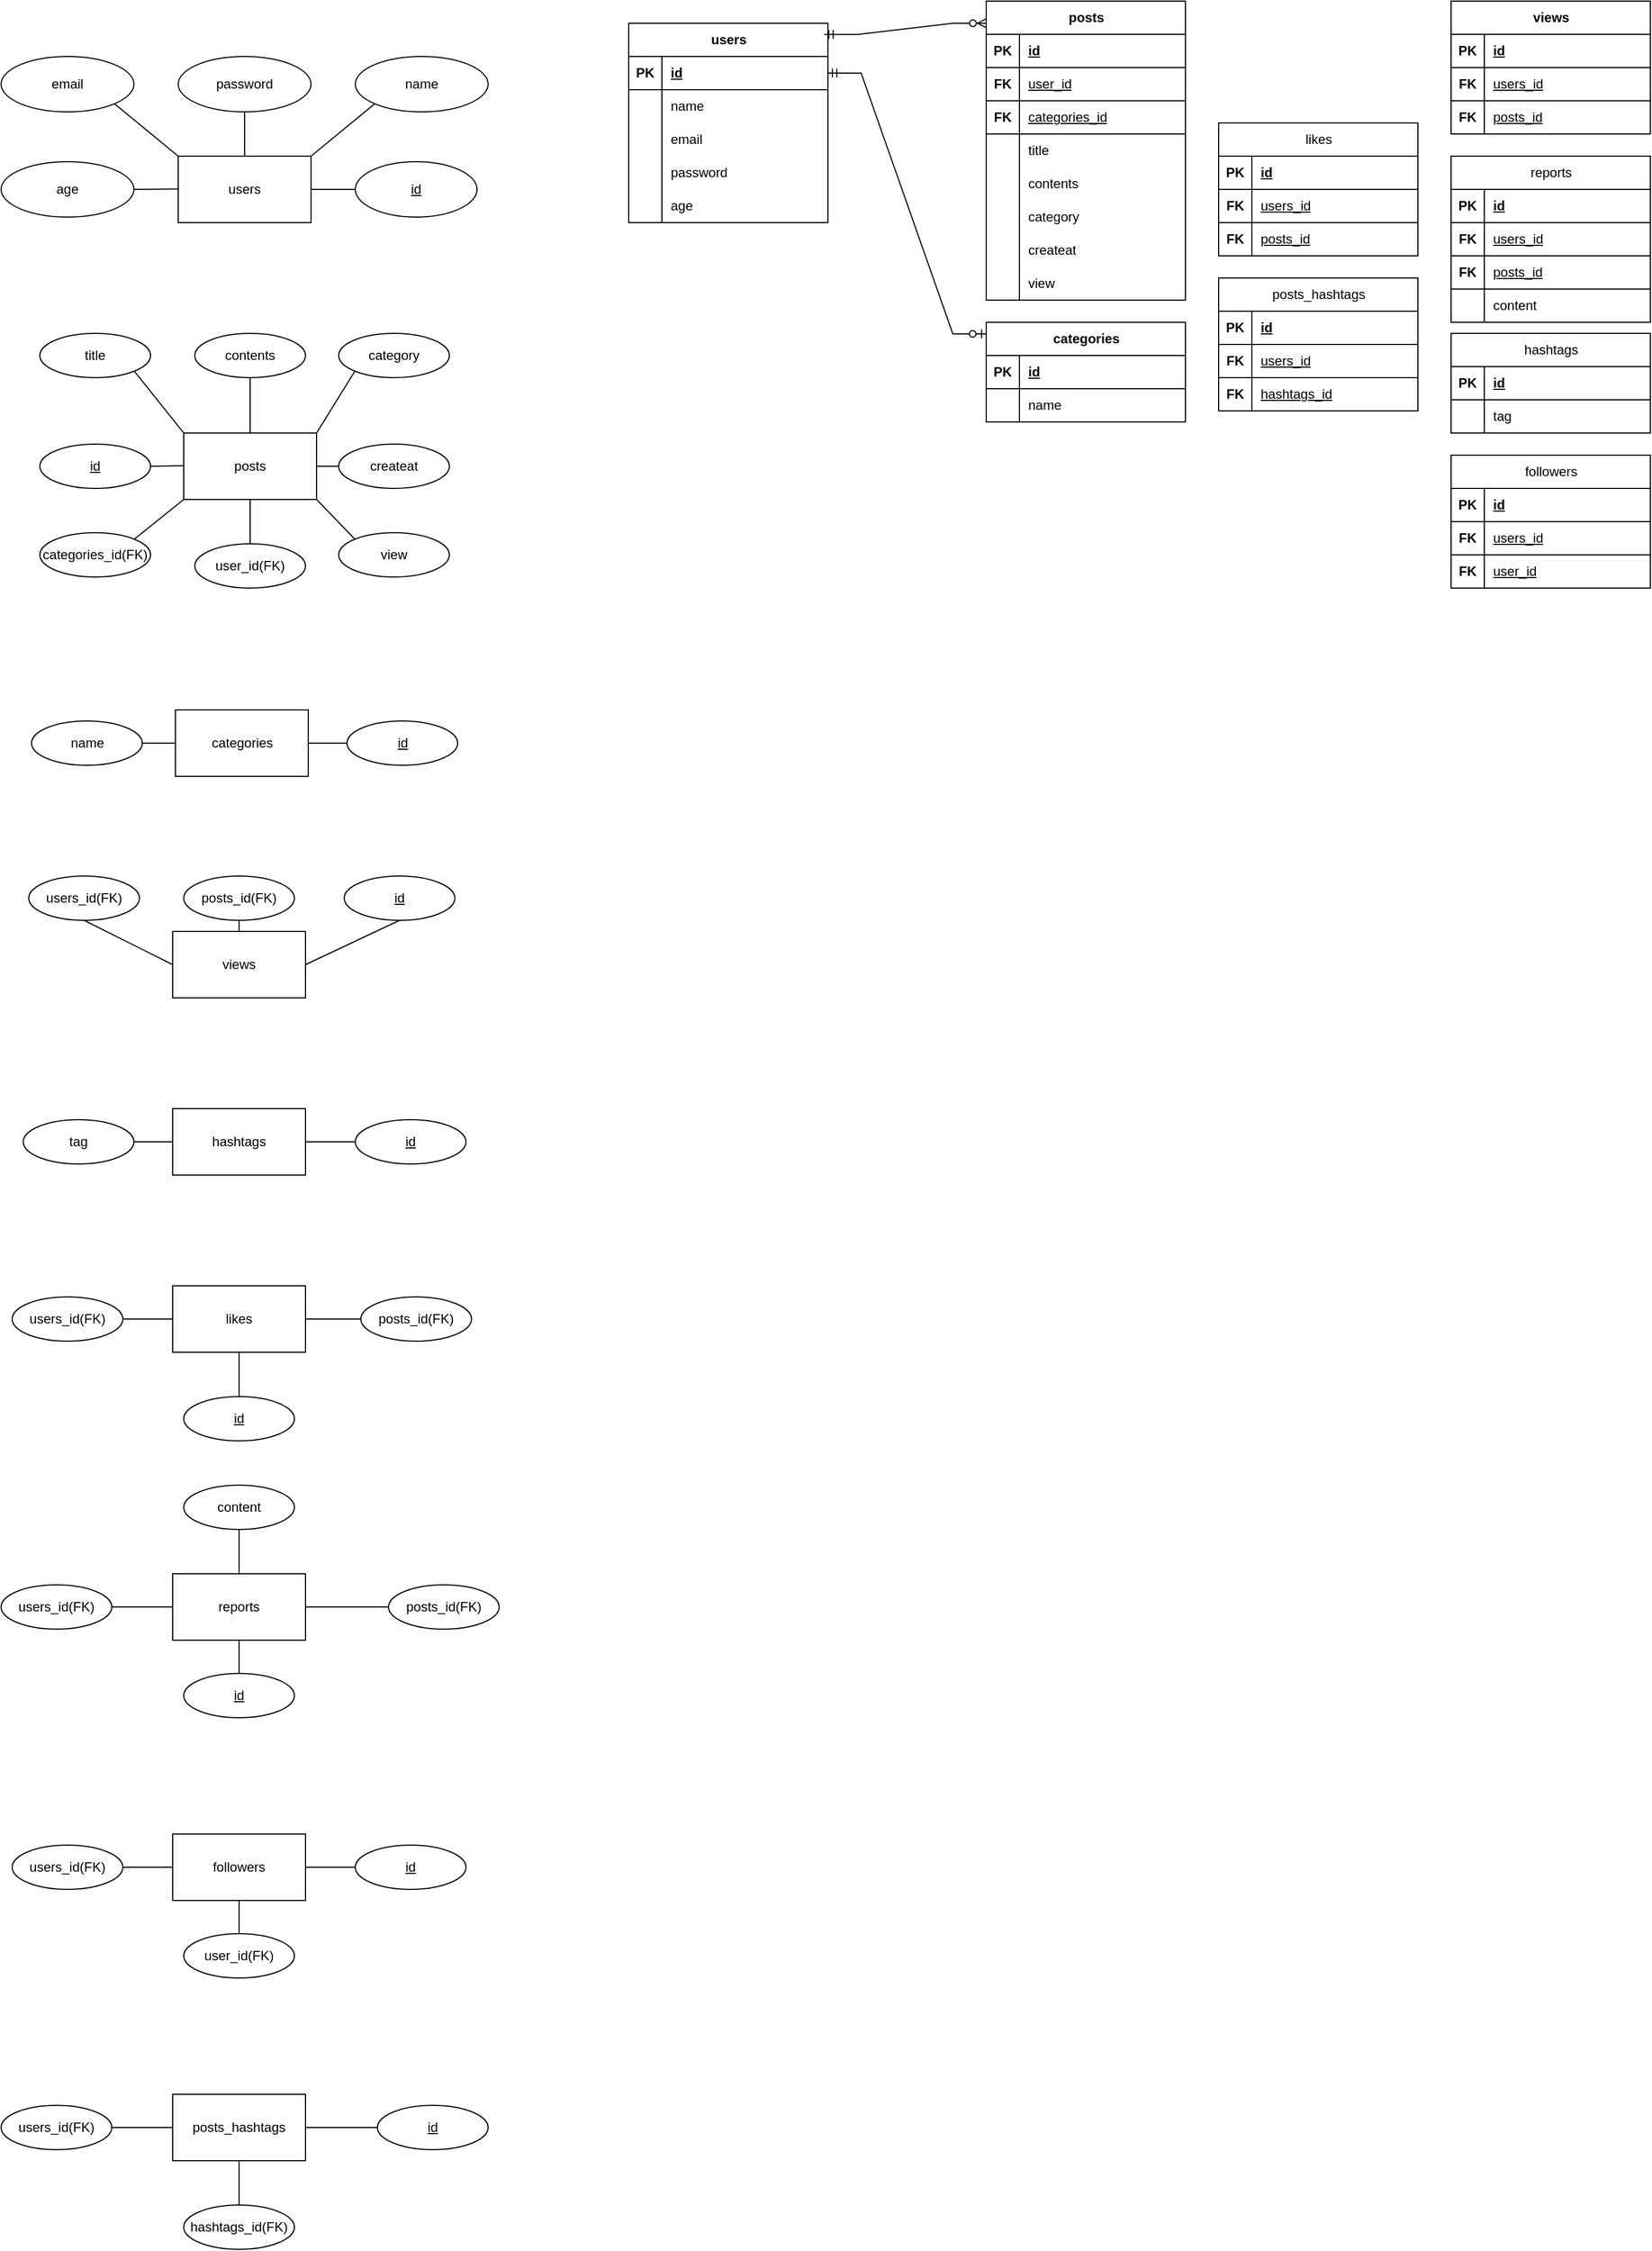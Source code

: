 <mxfile version="28.1.1">
  <diagram name="페이지-1" id="sog4p0pqOOKNJ_K7lYqa">
    <mxGraphModel dx="1376" dy="818" grid="1" gridSize="10" guides="1" tooltips="1" connect="1" arrows="1" fold="1" page="1" pageScale="1" pageWidth="1654" pageHeight="2336" math="0" shadow="0">
      <root>
        <mxCell id="0" />
        <mxCell id="1" parent="0" />
        <mxCell id="uqI68Okd2DGtsvhIG5KW-1" value="users" style="rounded=0;whiteSpace=wrap;html=1;labelBackgroundColor=none;" parent="1" vertex="1">
          <mxGeometry x="240" y="170" width="120" height="60" as="geometry" />
        </mxCell>
        <mxCell id="uqI68Okd2DGtsvhIG5KW-2" value="posts" style="rounded=0;whiteSpace=wrap;html=1;labelBackgroundColor=none;" parent="1" vertex="1">
          <mxGeometry x="245" y="420" width="120" height="60" as="geometry" />
        </mxCell>
        <mxCell id="uqI68Okd2DGtsvhIG5KW-3" value="categories" style="rounded=0;whiteSpace=wrap;html=1;labelBackgroundColor=none;" parent="1" vertex="1">
          <mxGeometry x="237.5" y="670" width="120" height="60" as="geometry" />
        </mxCell>
        <mxCell id="uqI68Okd2DGtsvhIG5KW-4" value="views" style="rounded=0;whiteSpace=wrap;html=1;labelBackgroundColor=none;" parent="1" vertex="1">
          <mxGeometry x="235" y="870" width="120" height="60" as="geometry" />
        </mxCell>
        <mxCell id="uqI68Okd2DGtsvhIG5KW-5" value="hashtags" style="rounded=0;whiteSpace=wrap;html=1;labelBackgroundColor=none;" parent="1" vertex="1">
          <mxGeometry x="235" y="1030" width="120" height="60" as="geometry" />
        </mxCell>
        <mxCell id="uqI68Okd2DGtsvhIG5KW-6" value="likes" style="rounded=0;whiteSpace=wrap;html=1;labelBackgroundColor=none;" parent="1" vertex="1">
          <mxGeometry x="235" y="1190" width="120" height="60" as="geometry" />
        </mxCell>
        <mxCell id="uqI68Okd2DGtsvhIG5KW-7" value="reports" style="rounded=0;whiteSpace=wrap;html=1;labelBackgroundColor=none;" parent="1" vertex="1">
          <mxGeometry x="235" y="1450" width="120" height="60" as="geometry" />
        </mxCell>
        <mxCell id="uqI68Okd2DGtsvhIG5KW-8" value="followers" style="rounded=0;whiteSpace=wrap;html=1;labelBackgroundColor=none;" parent="1" vertex="1">
          <mxGeometry x="235" y="1685" width="120" height="60" as="geometry" />
        </mxCell>
        <mxCell id="uqI68Okd2DGtsvhIG5KW-11" value="email" style="ellipse;whiteSpace=wrap;html=1;labelBackgroundColor=none;" parent="1" vertex="1">
          <mxGeometry x="80" y="80" width="120" height="50" as="geometry" />
        </mxCell>
        <mxCell id="uqI68Okd2DGtsvhIG5KW-12" value="password" style="ellipse;whiteSpace=wrap;html=1;labelBackgroundColor=none;" parent="1" vertex="1">
          <mxGeometry x="240" y="80" width="120" height="50" as="geometry" />
        </mxCell>
        <mxCell id="uqI68Okd2DGtsvhIG5KW-13" value="name" style="ellipse;whiteSpace=wrap;html=1;labelBackgroundColor=none;" parent="1" vertex="1">
          <mxGeometry x="400" y="80" width="120" height="50" as="geometry" />
        </mxCell>
        <mxCell id="uqI68Okd2DGtsvhIG5KW-14" value="age" style="ellipse;whiteSpace=wrap;html=1;labelBackgroundColor=none;" parent="1" vertex="1">
          <mxGeometry x="80" y="175" width="120" height="50" as="geometry" />
        </mxCell>
        <mxCell id="uqI68Okd2DGtsvhIG5KW-15" value="id" style="ellipse;whiteSpace=wrap;html=1;align=center;fontStyle=4;labelBackgroundColor=none;" parent="1" vertex="1">
          <mxGeometry x="400" y="175" width="110" height="50" as="geometry" />
        </mxCell>
        <mxCell id="uqI68Okd2DGtsvhIG5KW-16" value="" style="endArrow=none;html=1;rounded=0;exitX=1;exitY=0.5;exitDx=0;exitDy=0;labelBackgroundColor=none;fontColor=default;" parent="1" source="uqI68Okd2DGtsvhIG5KW-14" edge="1">
          <mxGeometry relative="1" as="geometry">
            <mxPoint x="200" y="200" as="sourcePoint" />
            <mxPoint x="240" y="199.64" as="targetPoint" />
          </mxGeometry>
        </mxCell>
        <mxCell id="uqI68Okd2DGtsvhIG5KW-17" value="" style="endArrow=none;html=1;rounded=0;exitX=1;exitY=1;exitDx=0;exitDy=0;entryX=0;entryY=0;entryDx=0;entryDy=0;labelBackgroundColor=none;fontColor=default;" parent="1" source="uqI68Okd2DGtsvhIG5KW-11" target="uqI68Okd2DGtsvhIG5KW-1" edge="1">
          <mxGeometry relative="1" as="geometry">
            <mxPoint x="280" y="150" as="sourcePoint" />
            <mxPoint x="320" y="154.64" as="targetPoint" />
          </mxGeometry>
        </mxCell>
        <mxCell id="uqI68Okd2DGtsvhIG5KW-18" value="" style="endArrow=none;html=1;rounded=0;exitX=0.5;exitY=1;exitDx=0;exitDy=0;entryX=0.5;entryY=0;entryDx=0;entryDy=0;labelBackgroundColor=none;fontColor=default;" parent="1" source="uqI68Okd2DGtsvhIG5KW-12" target="uqI68Okd2DGtsvhIG5KW-1" edge="1">
          <mxGeometry relative="1" as="geometry">
            <mxPoint x="290" y="150" as="sourcePoint" />
            <mxPoint x="348" y="197" as="targetPoint" />
          </mxGeometry>
        </mxCell>
        <mxCell id="uqI68Okd2DGtsvhIG5KW-19" value="" style="endArrow=none;html=1;rounded=0;exitX=1;exitY=0.5;exitDx=0;exitDy=0;entryX=0;entryY=0.5;entryDx=0;entryDy=0;labelBackgroundColor=none;fontColor=default;" parent="1" source="uqI68Okd2DGtsvhIG5KW-1" target="uqI68Okd2DGtsvhIG5KW-15" edge="1">
          <mxGeometry relative="1" as="geometry">
            <mxPoint x="370" y="190" as="sourcePoint" />
            <mxPoint x="428" y="237" as="targetPoint" />
          </mxGeometry>
        </mxCell>
        <mxCell id="uqI68Okd2DGtsvhIG5KW-20" value="" style="endArrow=none;html=1;rounded=0;exitX=1;exitY=0;exitDx=0;exitDy=0;entryX=0;entryY=1;entryDx=0;entryDy=0;labelBackgroundColor=none;fontColor=default;" parent="1" source="uqI68Okd2DGtsvhIG5KW-1" target="uqI68Okd2DGtsvhIG5KW-13" edge="1">
          <mxGeometry relative="1" as="geometry">
            <mxPoint x="380" y="160" as="sourcePoint" />
            <mxPoint x="438" y="207" as="targetPoint" />
          </mxGeometry>
        </mxCell>
        <mxCell id="uqI68Okd2DGtsvhIG5KW-21" value="users" style="shape=table;startSize=30;container=1;collapsible=1;childLayout=tableLayout;fixedRows=1;rowLines=0;fontStyle=1;align=center;resizeLast=1;html=1;labelBackgroundColor=none;" parent="1" vertex="1">
          <mxGeometry x="647" y="50" width="180" height="180" as="geometry" />
        </mxCell>
        <mxCell id="uqI68Okd2DGtsvhIG5KW-22" value="" style="shape=tableRow;horizontal=0;startSize=0;swimlaneHead=0;swimlaneBody=0;fillColor=none;collapsible=0;dropTarget=0;points=[[0,0.5],[1,0.5]];portConstraint=eastwest;top=0;left=0;right=0;bottom=1;labelBackgroundColor=none;" parent="uqI68Okd2DGtsvhIG5KW-21" vertex="1">
          <mxGeometry y="30" width="180" height="30" as="geometry" />
        </mxCell>
        <mxCell id="uqI68Okd2DGtsvhIG5KW-23" value="PK" style="shape=partialRectangle;connectable=0;fillColor=none;top=0;left=0;bottom=0;right=0;fontStyle=1;overflow=hidden;whiteSpace=wrap;html=1;labelBackgroundColor=none;" parent="uqI68Okd2DGtsvhIG5KW-22" vertex="1">
          <mxGeometry width="30" height="30" as="geometry">
            <mxRectangle width="30" height="30" as="alternateBounds" />
          </mxGeometry>
        </mxCell>
        <mxCell id="uqI68Okd2DGtsvhIG5KW-24" value="id" style="shape=partialRectangle;connectable=0;fillColor=none;top=0;left=0;bottom=0;right=0;align=left;spacingLeft=6;fontStyle=5;overflow=hidden;whiteSpace=wrap;html=1;labelBackgroundColor=none;" parent="uqI68Okd2DGtsvhIG5KW-22" vertex="1">
          <mxGeometry x="30" width="150" height="30" as="geometry">
            <mxRectangle width="150" height="30" as="alternateBounds" />
          </mxGeometry>
        </mxCell>
        <mxCell id="uqI68Okd2DGtsvhIG5KW-25" value="" style="shape=tableRow;horizontal=0;startSize=0;swimlaneHead=0;swimlaneBody=0;fillColor=none;collapsible=0;dropTarget=0;points=[[0,0.5],[1,0.5]];portConstraint=eastwest;top=0;left=0;right=0;bottom=0;labelBackgroundColor=none;" parent="uqI68Okd2DGtsvhIG5KW-21" vertex="1">
          <mxGeometry y="60" width="180" height="30" as="geometry" />
        </mxCell>
        <mxCell id="uqI68Okd2DGtsvhIG5KW-26" value="" style="shape=partialRectangle;connectable=0;fillColor=none;top=0;left=0;bottom=0;right=0;editable=1;overflow=hidden;whiteSpace=wrap;html=1;labelBackgroundColor=none;" parent="uqI68Okd2DGtsvhIG5KW-25" vertex="1">
          <mxGeometry width="30" height="30" as="geometry">
            <mxRectangle width="30" height="30" as="alternateBounds" />
          </mxGeometry>
        </mxCell>
        <mxCell id="uqI68Okd2DGtsvhIG5KW-27" value="name" style="shape=partialRectangle;connectable=0;fillColor=none;top=0;left=0;bottom=0;right=0;align=left;spacingLeft=6;overflow=hidden;whiteSpace=wrap;html=1;labelBackgroundColor=none;" parent="uqI68Okd2DGtsvhIG5KW-25" vertex="1">
          <mxGeometry x="30" width="150" height="30" as="geometry">
            <mxRectangle width="150" height="30" as="alternateBounds" />
          </mxGeometry>
        </mxCell>
        <mxCell id="uqI68Okd2DGtsvhIG5KW-28" value="" style="shape=tableRow;horizontal=0;startSize=0;swimlaneHead=0;swimlaneBody=0;fillColor=none;collapsible=0;dropTarget=0;points=[[0,0.5],[1,0.5]];portConstraint=eastwest;top=0;left=0;right=0;bottom=0;labelBackgroundColor=none;" parent="uqI68Okd2DGtsvhIG5KW-21" vertex="1">
          <mxGeometry y="90" width="180" height="30" as="geometry" />
        </mxCell>
        <mxCell id="uqI68Okd2DGtsvhIG5KW-29" value="" style="shape=partialRectangle;connectable=0;fillColor=none;top=0;left=0;bottom=0;right=0;editable=1;overflow=hidden;whiteSpace=wrap;html=1;labelBackgroundColor=none;" parent="uqI68Okd2DGtsvhIG5KW-28" vertex="1">
          <mxGeometry width="30" height="30" as="geometry">
            <mxRectangle width="30" height="30" as="alternateBounds" />
          </mxGeometry>
        </mxCell>
        <mxCell id="uqI68Okd2DGtsvhIG5KW-30" value="email" style="shape=partialRectangle;connectable=0;fillColor=none;top=0;left=0;bottom=0;right=0;align=left;spacingLeft=6;overflow=hidden;whiteSpace=wrap;html=1;labelBackgroundColor=none;" parent="uqI68Okd2DGtsvhIG5KW-28" vertex="1">
          <mxGeometry x="30" width="150" height="30" as="geometry">
            <mxRectangle width="150" height="30" as="alternateBounds" />
          </mxGeometry>
        </mxCell>
        <mxCell id="uqI68Okd2DGtsvhIG5KW-31" value="" style="shape=tableRow;horizontal=0;startSize=0;swimlaneHead=0;swimlaneBody=0;fillColor=none;collapsible=0;dropTarget=0;points=[[0,0.5],[1,0.5]];portConstraint=eastwest;top=0;left=0;right=0;bottom=0;labelBackgroundColor=none;" parent="uqI68Okd2DGtsvhIG5KW-21" vertex="1">
          <mxGeometry y="120" width="180" height="30" as="geometry" />
        </mxCell>
        <mxCell id="uqI68Okd2DGtsvhIG5KW-32" value="" style="shape=partialRectangle;connectable=0;fillColor=none;top=0;left=0;bottom=0;right=0;editable=1;overflow=hidden;whiteSpace=wrap;html=1;labelBackgroundColor=none;" parent="uqI68Okd2DGtsvhIG5KW-31" vertex="1">
          <mxGeometry width="30" height="30" as="geometry">
            <mxRectangle width="30" height="30" as="alternateBounds" />
          </mxGeometry>
        </mxCell>
        <mxCell id="uqI68Okd2DGtsvhIG5KW-33" value="password" style="shape=partialRectangle;connectable=0;fillColor=none;top=0;left=0;bottom=0;right=0;align=left;spacingLeft=6;overflow=hidden;whiteSpace=wrap;html=1;labelBackgroundColor=none;" parent="uqI68Okd2DGtsvhIG5KW-31" vertex="1">
          <mxGeometry x="30" width="150" height="30" as="geometry">
            <mxRectangle width="150" height="30" as="alternateBounds" />
          </mxGeometry>
        </mxCell>
        <mxCell id="uqI68Okd2DGtsvhIG5KW-47" value="" style="shape=tableRow;horizontal=0;startSize=0;swimlaneHead=0;swimlaneBody=0;fillColor=none;collapsible=0;dropTarget=0;points=[[0,0.5],[1,0.5]];portConstraint=eastwest;top=0;left=0;right=0;bottom=0;labelBackgroundColor=none;" parent="uqI68Okd2DGtsvhIG5KW-21" vertex="1">
          <mxGeometry y="150" width="180" height="30" as="geometry" />
        </mxCell>
        <mxCell id="uqI68Okd2DGtsvhIG5KW-48" value="" style="shape=partialRectangle;connectable=0;fillColor=none;top=0;left=0;bottom=0;right=0;editable=1;overflow=hidden;whiteSpace=wrap;html=1;labelBackgroundColor=none;" parent="uqI68Okd2DGtsvhIG5KW-47" vertex="1">
          <mxGeometry width="30" height="30" as="geometry">
            <mxRectangle width="30" height="30" as="alternateBounds" />
          </mxGeometry>
        </mxCell>
        <mxCell id="uqI68Okd2DGtsvhIG5KW-49" value="age" style="shape=partialRectangle;connectable=0;fillColor=none;top=0;left=0;bottom=0;right=0;align=left;spacingLeft=6;overflow=hidden;whiteSpace=wrap;html=1;labelBackgroundColor=none;" parent="uqI68Okd2DGtsvhIG5KW-47" vertex="1">
          <mxGeometry x="30" width="150" height="30" as="geometry">
            <mxRectangle width="150" height="30" as="alternateBounds" />
          </mxGeometry>
        </mxCell>
        <mxCell id="uqI68Okd2DGtsvhIG5KW-73" value="contents" style="ellipse;whiteSpace=wrap;html=1;align=center;labelBackgroundColor=none;" parent="1" vertex="1">
          <mxGeometry x="255" y="330" width="100" height="40" as="geometry" />
        </mxCell>
        <mxCell id="uqI68Okd2DGtsvhIG5KW-74" value="category" style="ellipse;whiteSpace=wrap;html=1;align=center;labelBackgroundColor=none;" parent="1" vertex="1">
          <mxGeometry x="385" y="330" width="100" height="40" as="geometry" />
        </mxCell>
        <mxCell id="uqI68Okd2DGtsvhIG5KW-75" value="createat" style="ellipse;whiteSpace=wrap;html=1;align=center;labelBackgroundColor=none;" parent="1" vertex="1">
          <mxGeometry x="385" y="430" width="100" height="40" as="geometry" />
        </mxCell>
        <mxCell id="uqI68Okd2DGtsvhIG5KW-76" value="categories_id(FK)" style="ellipse;whiteSpace=wrap;html=1;align=center;labelBackgroundColor=none;" parent="1" vertex="1">
          <mxGeometry x="115" y="510" width="100" height="40" as="geometry" />
        </mxCell>
        <mxCell id="uqI68Okd2DGtsvhIG5KW-78" value="title" style="ellipse;whiteSpace=wrap;html=1;align=center;labelBackgroundColor=none;" parent="1" vertex="1">
          <mxGeometry x="115" y="330" width="100" height="40" as="geometry" />
        </mxCell>
        <mxCell id="uqI68Okd2DGtsvhIG5KW-79" value="user_id(FK)" style="ellipse;whiteSpace=wrap;html=1;align=center;labelBackgroundColor=none;" parent="1" vertex="1">
          <mxGeometry x="255" y="520" width="100" height="40" as="geometry" />
        </mxCell>
        <mxCell id="uqI68Okd2DGtsvhIG5KW-80" value="view" style="ellipse;whiteSpace=wrap;html=1;align=center;labelBackgroundColor=none;" parent="1" vertex="1">
          <mxGeometry x="385" y="510" width="100" height="40" as="geometry" />
        </mxCell>
        <mxCell id="uqI68Okd2DGtsvhIG5KW-82" value="id" style="ellipse;whiteSpace=wrap;html=1;align=center;fontStyle=4;labelBackgroundColor=none;" parent="1" vertex="1">
          <mxGeometry x="115" y="430" width="100" height="40" as="geometry" />
        </mxCell>
        <mxCell id="uqI68Okd2DGtsvhIG5KW-83" value="" style="endArrow=none;html=1;rounded=0;exitX=1;exitY=0.5;exitDx=0;exitDy=0;labelBackgroundColor=none;fontColor=default;" parent="1" source="uqI68Okd2DGtsvhIG5KW-82" edge="1">
          <mxGeometry relative="1" as="geometry">
            <mxPoint x="85" y="449.47" as="sourcePoint" />
            <mxPoint x="245" y="449.47" as="targetPoint" />
          </mxGeometry>
        </mxCell>
        <mxCell id="uqI68Okd2DGtsvhIG5KW-84" value="" style="endArrow=none;html=1;rounded=0;exitX=1;exitY=0;exitDx=0;exitDy=0;entryX=0;entryY=1;entryDx=0;entryDy=0;labelBackgroundColor=none;fontColor=default;" parent="1" source="uqI68Okd2DGtsvhIG5KW-76" target="uqI68Okd2DGtsvhIG5KW-2" edge="1">
          <mxGeometry relative="1" as="geometry">
            <mxPoint x="235" y="510.53" as="sourcePoint" />
            <mxPoint x="265" y="510" as="targetPoint" />
          </mxGeometry>
        </mxCell>
        <mxCell id="uqI68Okd2DGtsvhIG5KW-85" value="" style="endArrow=none;html=1;rounded=0;exitX=0.5;exitY=1;exitDx=0;exitDy=0;entryX=0.5;entryY=0;entryDx=0;entryDy=0;labelBackgroundColor=none;fontColor=default;" parent="1" source="uqI68Okd2DGtsvhIG5KW-2" target="uqI68Okd2DGtsvhIG5KW-79" edge="1">
          <mxGeometry relative="1" as="geometry">
            <mxPoint x="285" y="500.53" as="sourcePoint" />
            <mxPoint x="315" y="500" as="targetPoint" />
          </mxGeometry>
        </mxCell>
        <mxCell id="uqI68Okd2DGtsvhIG5KW-86" value="" style="endArrow=none;html=1;rounded=0;exitX=1;exitY=1;exitDx=0;exitDy=0;entryX=0;entryY=0;entryDx=0;entryDy=0;labelBackgroundColor=none;fontColor=default;" parent="1" source="uqI68Okd2DGtsvhIG5KW-2" target="uqI68Okd2DGtsvhIG5KW-80" edge="1">
          <mxGeometry relative="1" as="geometry">
            <mxPoint x="405" y="490.53" as="sourcePoint" />
            <mxPoint x="435" y="490" as="targetPoint" />
          </mxGeometry>
        </mxCell>
        <mxCell id="uqI68Okd2DGtsvhIG5KW-87" value="" style="endArrow=none;html=1;rounded=0;exitX=1;exitY=0.5;exitDx=0;exitDy=0;entryX=0;entryY=0.5;entryDx=0;entryDy=0;labelBackgroundColor=none;fontColor=default;" parent="1" source="uqI68Okd2DGtsvhIG5KW-2" target="uqI68Okd2DGtsvhIG5KW-75" edge="1">
          <mxGeometry relative="1" as="geometry">
            <mxPoint x="365" y="430.53" as="sourcePoint" />
            <mxPoint x="395" y="430" as="targetPoint" />
          </mxGeometry>
        </mxCell>
        <mxCell id="uqI68Okd2DGtsvhIG5KW-88" value="" style="endArrow=none;html=1;rounded=0;exitX=1;exitY=0;exitDx=0;exitDy=0;entryX=0;entryY=1;entryDx=0;entryDy=0;labelBackgroundColor=none;fontColor=default;" parent="1" source="uqI68Okd2DGtsvhIG5KW-2" target="uqI68Okd2DGtsvhIG5KW-74" edge="1">
          <mxGeometry relative="1" as="geometry">
            <mxPoint x="365" y="380.53" as="sourcePoint" />
            <mxPoint x="395" y="380" as="targetPoint" />
          </mxGeometry>
        </mxCell>
        <mxCell id="uqI68Okd2DGtsvhIG5KW-89" value="" style="endArrow=none;html=1;rounded=0;exitX=0.5;exitY=0;exitDx=0;exitDy=0;entryX=0.5;entryY=1;entryDx=0;entryDy=0;exitPerimeter=0;labelBackgroundColor=none;fontColor=default;" parent="1" source="uqI68Okd2DGtsvhIG5KW-2" target="uqI68Okd2DGtsvhIG5KW-73" edge="1">
          <mxGeometry relative="1" as="geometry">
            <mxPoint x="265" y="410.53" as="sourcePoint" />
            <mxPoint x="295" y="410" as="targetPoint" />
          </mxGeometry>
        </mxCell>
        <mxCell id="uqI68Okd2DGtsvhIG5KW-90" value="" style="endArrow=none;html=1;rounded=0;exitX=1;exitY=1;exitDx=0;exitDy=0;entryX=0;entryY=0;entryDx=0;entryDy=0;labelBackgroundColor=none;fontColor=default;" parent="1" source="uqI68Okd2DGtsvhIG5KW-78" target="uqI68Okd2DGtsvhIG5KW-2" edge="1">
          <mxGeometry relative="1" as="geometry">
            <mxPoint x="215" y="380.53" as="sourcePoint" />
            <mxPoint x="245" y="380" as="targetPoint" />
          </mxGeometry>
        </mxCell>
        <mxCell id="uqI68Okd2DGtsvhIG5KW-91" value="posts" style="shape=table;startSize=30;container=1;collapsible=1;childLayout=tableLayout;fixedRows=1;rowLines=0;fontStyle=1;align=center;resizeLast=1;html=1;labelBackgroundColor=none;" parent="1" vertex="1">
          <mxGeometry x="970" y="30" width="180" height="270" as="geometry" />
        </mxCell>
        <mxCell id="uqI68Okd2DGtsvhIG5KW-92" value="" style="shape=tableRow;horizontal=0;startSize=0;swimlaneHead=0;swimlaneBody=0;fillColor=none;collapsible=0;dropTarget=0;points=[[0,0.5],[1,0.5]];portConstraint=eastwest;top=0;left=0;right=0;bottom=1;labelBackgroundColor=none;" parent="uqI68Okd2DGtsvhIG5KW-91" vertex="1">
          <mxGeometry y="30" width="180" height="30" as="geometry" />
        </mxCell>
        <mxCell id="uqI68Okd2DGtsvhIG5KW-93" value="PK" style="shape=partialRectangle;connectable=0;fillColor=none;top=0;left=0;bottom=0;right=0;fontStyle=1;overflow=hidden;whiteSpace=wrap;html=1;labelBackgroundColor=none;" parent="uqI68Okd2DGtsvhIG5KW-92" vertex="1">
          <mxGeometry width="30" height="30" as="geometry">
            <mxRectangle width="30" height="30" as="alternateBounds" />
          </mxGeometry>
        </mxCell>
        <mxCell id="uqI68Okd2DGtsvhIG5KW-94" value="id" style="shape=partialRectangle;connectable=0;fillColor=none;top=0;left=0;bottom=0;right=0;align=left;spacingLeft=6;fontStyle=5;overflow=hidden;whiteSpace=wrap;html=1;labelBackgroundColor=none;" parent="uqI68Okd2DGtsvhIG5KW-92" vertex="1">
          <mxGeometry x="30" width="150" height="30" as="geometry">
            <mxRectangle width="150" height="30" as="alternateBounds" />
          </mxGeometry>
        </mxCell>
        <mxCell id="uqI68Okd2DGtsvhIG5KW-164" value="" style="shape=tableRow;horizontal=0;startSize=0;swimlaneHead=0;swimlaneBody=0;fillColor=none;collapsible=0;dropTarget=0;points=[[0,0.5],[1,0.5]];portConstraint=eastwest;top=0;left=0;right=0;bottom=1;labelBackgroundColor=none;" parent="uqI68Okd2DGtsvhIG5KW-91" vertex="1">
          <mxGeometry y="60" width="180" height="30" as="geometry" />
        </mxCell>
        <mxCell id="uqI68Okd2DGtsvhIG5KW-165" value="FK" style="shape=partialRectangle;connectable=0;fillColor=none;top=0;left=0;bottom=0;right=0;fontStyle=1;overflow=hidden;whiteSpace=wrap;html=1;labelBackgroundColor=none;" parent="uqI68Okd2DGtsvhIG5KW-164" vertex="1">
          <mxGeometry width="30" height="30" as="geometry">
            <mxRectangle width="30" height="30" as="alternateBounds" />
          </mxGeometry>
        </mxCell>
        <mxCell id="uqI68Okd2DGtsvhIG5KW-166" value="&lt;span style=&quot;font-weight: 400;&quot;&gt;user_id&lt;/span&gt;" style="shape=partialRectangle;connectable=0;fillColor=none;top=0;left=0;bottom=0;right=0;align=left;spacingLeft=6;fontStyle=5;overflow=hidden;whiteSpace=wrap;html=1;labelBackgroundColor=none;" parent="uqI68Okd2DGtsvhIG5KW-164" vertex="1">
          <mxGeometry x="30" width="150" height="30" as="geometry">
            <mxRectangle width="150" height="30" as="alternateBounds" />
          </mxGeometry>
        </mxCell>
        <mxCell id="uqI68Okd2DGtsvhIG5KW-167" value="" style="shape=tableRow;horizontal=0;startSize=0;swimlaneHead=0;swimlaneBody=0;fillColor=none;collapsible=0;dropTarget=0;points=[[0,0.5],[1,0.5]];portConstraint=eastwest;top=0;left=0;right=0;bottom=1;labelBackgroundColor=none;" parent="uqI68Okd2DGtsvhIG5KW-91" vertex="1">
          <mxGeometry y="90" width="180" height="30" as="geometry" />
        </mxCell>
        <mxCell id="uqI68Okd2DGtsvhIG5KW-168" value="FK" style="shape=partialRectangle;connectable=0;fillColor=none;top=0;left=0;bottom=0;right=0;fontStyle=1;overflow=hidden;whiteSpace=wrap;html=1;labelBackgroundColor=none;" parent="uqI68Okd2DGtsvhIG5KW-167" vertex="1">
          <mxGeometry width="30" height="30" as="geometry">
            <mxRectangle width="30" height="30" as="alternateBounds" />
          </mxGeometry>
        </mxCell>
        <mxCell id="uqI68Okd2DGtsvhIG5KW-169" value="&lt;span style=&quot;font-weight: 400;&quot;&gt;categories_id&lt;/span&gt;" style="shape=partialRectangle;connectable=0;fillColor=none;top=0;left=0;bottom=0;right=0;align=left;spacingLeft=6;fontStyle=5;overflow=hidden;whiteSpace=wrap;html=1;labelBackgroundColor=none;" parent="uqI68Okd2DGtsvhIG5KW-167" vertex="1">
          <mxGeometry x="30" width="150" height="30" as="geometry">
            <mxRectangle width="150" height="30" as="alternateBounds" />
          </mxGeometry>
        </mxCell>
        <mxCell id="uqI68Okd2DGtsvhIG5KW-95" value="" style="shape=tableRow;horizontal=0;startSize=0;swimlaneHead=0;swimlaneBody=0;fillColor=none;collapsible=0;dropTarget=0;points=[[0,0.5],[1,0.5]];portConstraint=eastwest;top=0;left=0;right=0;bottom=0;labelBackgroundColor=none;" parent="uqI68Okd2DGtsvhIG5KW-91" vertex="1">
          <mxGeometry y="120" width="180" height="30" as="geometry" />
        </mxCell>
        <mxCell id="uqI68Okd2DGtsvhIG5KW-96" value="" style="shape=partialRectangle;connectable=0;fillColor=none;top=0;left=0;bottom=0;right=0;editable=1;overflow=hidden;whiteSpace=wrap;html=1;labelBackgroundColor=none;" parent="uqI68Okd2DGtsvhIG5KW-95" vertex="1">
          <mxGeometry width="30" height="30" as="geometry">
            <mxRectangle width="30" height="30" as="alternateBounds" />
          </mxGeometry>
        </mxCell>
        <mxCell id="uqI68Okd2DGtsvhIG5KW-97" value="title" style="shape=partialRectangle;connectable=0;fillColor=none;top=0;left=0;bottom=0;right=0;align=left;spacingLeft=6;overflow=hidden;whiteSpace=wrap;html=1;labelBackgroundColor=none;" parent="uqI68Okd2DGtsvhIG5KW-95" vertex="1">
          <mxGeometry x="30" width="150" height="30" as="geometry">
            <mxRectangle width="150" height="30" as="alternateBounds" />
          </mxGeometry>
        </mxCell>
        <mxCell id="uqI68Okd2DGtsvhIG5KW-98" value="" style="shape=tableRow;horizontal=0;startSize=0;swimlaneHead=0;swimlaneBody=0;fillColor=none;collapsible=0;dropTarget=0;points=[[0,0.5],[1,0.5]];portConstraint=eastwest;top=0;left=0;right=0;bottom=0;labelBackgroundColor=none;" parent="uqI68Okd2DGtsvhIG5KW-91" vertex="1">
          <mxGeometry y="150" width="180" height="30" as="geometry" />
        </mxCell>
        <mxCell id="uqI68Okd2DGtsvhIG5KW-99" value="" style="shape=partialRectangle;connectable=0;fillColor=none;top=0;left=0;bottom=0;right=0;editable=1;overflow=hidden;whiteSpace=wrap;html=1;labelBackgroundColor=none;" parent="uqI68Okd2DGtsvhIG5KW-98" vertex="1">
          <mxGeometry width="30" height="30" as="geometry">
            <mxRectangle width="30" height="30" as="alternateBounds" />
          </mxGeometry>
        </mxCell>
        <mxCell id="uqI68Okd2DGtsvhIG5KW-100" value="contents" style="shape=partialRectangle;connectable=0;fillColor=none;top=0;left=0;bottom=0;right=0;align=left;spacingLeft=6;overflow=hidden;whiteSpace=wrap;html=1;labelBackgroundColor=none;" parent="uqI68Okd2DGtsvhIG5KW-98" vertex="1">
          <mxGeometry x="30" width="150" height="30" as="geometry">
            <mxRectangle width="150" height="30" as="alternateBounds" />
          </mxGeometry>
        </mxCell>
        <mxCell id="uqI68Okd2DGtsvhIG5KW-101" value="" style="shape=tableRow;horizontal=0;startSize=0;swimlaneHead=0;swimlaneBody=0;fillColor=none;collapsible=0;dropTarget=0;points=[[0,0.5],[1,0.5]];portConstraint=eastwest;top=0;left=0;right=0;bottom=0;labelBackgroundColor=none;" parent="uqI68Okd2DGtsvhIG5KW-91" vertex="1">
          <mxGeometry y="180" width="180" height="30" as="geometry" />
        </mxCell>
        <mxCell id="uqI68Okd2DGtsvhIG5KW-102" value="" style="shape=partialRectangle;connectable=0;fillColor=none;top=0;left=0;bottom=0;right=0;editable=1;overflow=hidden;whiteSpace=wrap;html=1;labelBackgroundColor=none;" parent="uqI68Okd2DGtsvhIG5KW-101" vertex="1">
          <mxGeometry width="30" height="30" as="geometry">
            <mxRectangle width="30" height="30" as="alternateBounds" />
          </mxGeometry>
        </mxCell>
        <mxCell id="uqI68Okd2DGtsvhIG5KW-103" value="category" style="shape=partialRectangle;connectable=0;fillColor=none;top=0;left=0;bottom=0;right=0;align=left;spacingLeft=6;overflow=hidden;whiteSpace=wrap;html=1;labelBackgroundColor=none;" parent="uqI68Okd2DGtsvhIG5KW-101" vertex="1">
          <mxGeometry x="30" width="150" height="30" as="geometry">
            <mxRectangle width="150" height="30" as="alternateBounds" />
          </mxGeometry>
        </mxCell>
        <mxCell id="uqI68Okd2DGtsvhIG5KW-104" value="" style="shape=tableRow;horizontal=0;startSize=0;swimlaneHead=0;swimlaneBody=0;fillColor=none;collapsible=0;dropTarget=0;points=[[0,0.5],[1,0.5]];portConstraint=eastwest;top=0;left=0;right=0;bottom=0;labelBackgroundColor=none;" parent="uqI68Okd2DGtsvhIG5KW-91" vertex="1">
          <mxGeometry y="210" width="180" height="30" as="geometry" />
        </mxCell>
        <mxCell id="uqI68Okd2DGtsvhIG5KW-105" value="" style="shape=partialRectangle;connectable=0;fillColor=none;top=0;left=0;bottom=0;right=0;editable=1;overflow=hidden;whiteSpace=wrap;html=1;labelBackgroundColor=none;" parent="uqI68Okd2DGtsvhIG5KW-104" vertex="1">
          <mxGeometry width="30" height="30" as="geometry">
            <mxRectangle width="30" height="30" as="alternateBounds" />
          </mxGeometry>
        </mxCell>
        <mxCell id="uqI68Okd2DGtsvhIG5KW-106" value="createat" style="shape=partialRectangle;connectable=0;fillColor=none;top=0;left=0;bottom=0;right=0;align=left;spacingLeft=6;overflow=hidden;whiteSpace=wrap;html=1;labelBackgroundColor=none;" parent="uqI68Okd2DGtsvhIG5KW-104" vertex="1">
          <mxGeometry x="30" width="150" height="30" as="geometry">
            <mxRectangle width="150" height="30" as="alternateBounds" />
          </mxGeometry>
        </mxCell>
        <mxCell id="uqI68Okd2DGtsvhIG5KW-107" value="" style="shape=tableRow;horizontal=0;startSize=0;swimlaneHead=0;swimlaneBody=0;fillColor=none;collapsible=0;dropTarget=0;points=[[0,0.5],[1,0.5]];portConstraint=eastwest;top=0;left=0;right=0;bottom=0;labelBackgroundColor=none;" parent="uqI68Okd2DGtsvhIG5KW-91" vertex="1">
          <mxGeometry y="240" width="180" height="30" as="geometry" />
        </mxCell>
        <mxCell id="uqI68Okd2DGtsvhIG5KW-108" value="" style="shape=partialRectangle;connectable=0;fillColor=none;top=0;left=0;bottom=0;right=0;editable=1;overflow=hidden;whiteSpace=wrap;html=1;labelBackgroundColor=none;" parent="uqI68Okd2DGtsvhIG5KW-107" vertex="1">
          <mxGeometry width="30" height="30" as="geometry">
            <mxRectangle width="30" height="30" as="alternateBounds" />
          </mxGeometry>
        </mxCell>
        <mxCell id="uqI68Okd2DGtsvhIG5KW-109" value="view" style="shape=partialRectangle;connectable=0;fillColor=none;top=0;left=0;bottom=0;right=0;align=left;spacingLeft=6;overflow=hidden;whiteSpace=wrap;html=1;labelBackgroundColor=none;" parent="uqI68Okd2DGtsvhIG5KW-107" vertex="1">
          <mxGeometry x="30" width="150" height="30" as="geometry">
            <mxRectangle width="150" height="30" as="alternateBounds" />
          </mxGeometry>
        </mxCell>
        <mxCell id="uqI68Okd2DGtsvhIG5KW-119" value="name" style="ellipse;whiteSpace=wrap;html=1;align=center;labelBackgroundColor=none;" parent="1" vertex="1">
          <mxGeometry x="107.5" y="680" width="100" height="40" as="geometry" />
        </mxCell>
        <mxCell id="uqI68Okd2DGtsvhIG5KW-120" value="id" style="ellipse;whiteSpace=wrap;html=1;align=center;fontStyle=4;labelBackgroundColor=none;" parent="1" vertex="1">
          <mxGeometry x="392.5" y="680" width="100" height="40" as="geometry" />
        </mxCell>
        <mxCell id="uqI68Okd2DGtsvhIG5KW-124" value="" style="endArrow=none;html=1;rounded=0;exitX=1;exitY=0.5;exitDx=0;exitDy=0;entryX=0;entryY=0.5;entryDx=0;entryDy=0;labelBackgroundColor=none;fontColor=default;" parent="1" source="uqI68Okd2DGtsvhIG5KW-119" target="uqI68Okd2DGtsvhIG5KW-3" edge="1">
          <mxGeometry relative="1" as="geometry">
            <mxPoint x="77.5" y="740" as="sourcePoint" />
            <mxPoint x="237.5" y="740" as="targetPoint" />
          </mxGeometry>
        </mxCell>
        <mxCell id="uqI68Okd2DGtsvhIG5KW-125" value="" style="endArrow=none;html=1;rounded=0;exitX=1;exitY=0.5;exitDx=0;exitDy=0;labelBackgroundColor=none;fontColor=default;" parent="1" source="uqI68Okd2DGtsvhIG5KW-3" edge="1">
          <mxGeometry relative="1" as="geometry">
            <mxPoint x="372.5" y="700" as="sourcePoint" />
            <mxPoint x="392.5" y="700" as="targetPoint" />
          </mxGeometry>
        </mxCell>
        <mxCell id="uqI68Okd2DGtsvhIG5KW-126" value="categories" style="shape=table;startSize=30;container=1;collapsible=1;childLayout=tableLayout;fixedRows=1;rowLines=0;fontStyle=1;align=center;resizeLast=1;html=1;labelBackgroundColor=none;" parent="1" vertex="1">
          <mxGeometry x="970" y="320" width="180" height="90" as="geometry" />
        </mxCell>
        <mxCell id="uqI68Okd2DGtsvhIG5KW-127" value="" style="shape=tableRow;horizontal=0;startSize=0;swimlaneHead=0;swimlaneBody=0;fillColor=none;collapsible=0;dropTarget=0;points=[[0,0.5],[1,0.5]];portConstraint=eastwest;top=0;left=0;right=0;bottom=1;labelBackgroundColor=none;" parent="uqI68Okd2DGtsvhIG5KW-126" vertex="1">
          <mxGeometry y="30" width="180" height="30" as="geometry" />
        </mxCell>
        <mxCell id="uqI68Okd2DGtsvhIG5KW-128" value="PK" style="shape=partialRectangle;connectable=0;fillColor=none;top=0;left=0;bottom=0;right=0;fontStyle=1;overflow=hidden;whiteSpace=wrap;html=1;labelBackgroundColor=none;" parent="uqI68Okd2DGtsvhIG5KW-127" vertex="1">
          <mxGeometry width="30" height="30" as="geometry">
            <mxRectangle width="30" height="30" as="alternateBounds" />
          </mxGeometry>
        </mxCell>
        <mxCell id="uqI68Okd2DGtsvhIG5KW-129" value="id" style="shape=partialRectangle;connectable=0;fillColor=none;top=0;left=0;bottom=0;right=0;align=left;spacingLeft=6;fontStyle=5;overflow=hidden;whiteSpace=wrap;html=1;labelBackgroundColor=none;" parent="uqI68Okd2DGtsvhIG5KW-127" vertex="1">
          <mxGeometry x="30" width="150" height="30" as="geometry">
            <mxRectangle width="150" height="30" as="alternateBounds" />
          </mxGeometry>
        </mxCell>
        <mxCell id="uqI68Okd2DGtsvhIG5KW-130" value="" style="shape=tableRow;horizontal=0;startSize=0;swimlaneHead=0;swimlaneBody=0;fillColor=none;collapsible=0;dropTarget=0;points=[[0,0.5],[1,0.5]];portConstraint=eastwest;top=0;left=0;right=0;bottom=0;labelBackgroundColor=none;" parent="uqI68Okd2DGtsvhIG5KW-126" vertex="1">
          <mxGeometry y="60" width="180" height="30" as="geometry" />
        </mxCell>
        <mxCell id="uqI68Okd2DGtsvhIG5KW-131" value="" style="shape=partialRectangle;connectable=0;fillColor=none;top=0;left=0;bottom=0;right=0;editable=1;overflow=hidden;whiteSpace=wrap;html=1;labelBackgroundColor=none;" parent="uqI68Okd2DGtsvhIG5KW-130" vertex="1">
          <mxGeometry width="30" height="30" as="geometry">
            <mxRectangle width="30" height="30" as="alternateBounds" />
          </mxGeometry>
        </mxCell>
        <mxCell id="uqI68Okd2DGtsvhIG5KW-132" value="name" style="shape=partialRectangle;connectable=0;fillColor=none;top=0;left=0;bottom=0;right=0;align=left;spacingLeft=6;overflow=hidden;whiteSpace=wrap;html=1;labelBackgroundColor=none;" parent="uqI68Okd2DGtsvhIG5KW-130" vertex="1">
          <mxGeometry x="30" width="150" height="30" as="geometry">
            <mxRectangle width="150" height="30" as="alternateBounds" />
          </mxGeometry>
        </mxCell>
        <mxCell id="uqI68Okd2DGtsvhIG5KW-139" value="users_id(FK)" style="ellipse;whiteSpace=wrap;html=1;align=center;labelBackgroundColor=none;" parent="1" vertex="1">
          <mxGeometry x="105" y="820" width="100" height="40" as="geometry" />
        </mxCell>
        <mxCell id="uqI68Okd2DGtsvhIG5KW-140" value="posts_id(FK)" style="ellipse;whiteSpace=wrap;html=1;align=center;labelBackgroundColor=none;" parent="1" vertex="1">
          <mxGeometry x="245" y="820" width="100" height="40" as="geometry" />
        </mxCell>
        <mxCell id="uqI68Okd2DGtsvhIG5KW-141" value="id" style="ellipse;whiteSpace=wrap;html=1;align=center;fontStyle=4;labelBackgroundColor=none;" parent="1" vertex="1">
          <mxGeometry x="390" y="820" width="100" height="40" as="geometry" />
        </mxCell>
        <mxCell id="uqI68Okd2DGtsvhIG5KW-142" value="" style="endArrow=none;html=1;rounded=0;entryX=0;entryY=0.5;entryDx=0;entryDy=0;exitX=0.5;exitY=1;exitDx=0;exitDy=0;labelBackgroundColor=none;fontColor=default;" parent="1" source="uqI68Okd2DGtsvhIG5KW-139" target="uqI68Okd2DGtsvhIG5KW-4" edge="1">
          <mxGeometry relative="1" as="geometry">
            <mxPoint x="67.5" y="910" as="sourcePoint" />
            <mxPoint x="227.5" y="910" as="targetPoint" />
          </mxGeometry>
        </mxCell>
        <mxCell id="uqI68Okd2DGtsvhIG5KW-143" value="" style="endArrow=none;html=1;rounded=0;entryX=0.5;entryY=1;entryDx=0;entryDy=0;exitX=1;exitY=0.5;exitDx=0;exitDy=0;labelBackgroundColor=none;fontColor=default;" parent="1" source="uqI68Okd2DGtsvhIG5KW-4" target="uqI68Okd2DGtsvhIG5KW-141" edge="1">
          <mxGeometry relative="1" as="geometry">
            <mxPoint x="377.5" y="920" as="sourcePoint" />
            <mxPoint x="347.5" y="970" as="targetPoint" />
          </mxGeometry>
        </mxCell>
        <mxCell id="uqI68Okd2DGtsvhIG5KW-144" value="" style="endArrow=none;html=1;rounded=0;entryX=0.5;entryY=1;entryDx=0;entryDy=0;exitX=0.5;exitY=0;exitDx=0;exitDy=0;labelBackgroundColor=none;fontColor=default;" parent="1" source="uqI68Okd2DGtsvhIG5KW-4" target="uqI68Okd2DGtsvhIG5KW-140" edge="1">
          <mxGeometry relative="1" as="geometry">
            <mxPoint x="327.5" y="980" as="sourcePoint" />
            <mxPoint x="412.5" y="940" as="targetPoint" />
          </mxGeometry>
        </mxCell>
        <mxCell id="uqI68Okd2DGtsvhIG5KW-145" value="views" style="shape=table;startSize=30;container=1;collapsible=1;childLayout=tableLayout;fixedRows=1;rowLines=0;fontStyle=1;align=center;resizeLast=1;html=1;labelBackgroundColor=none;" parent="1" vertex="1">
          <mxGeometry x="1390" y="30" width="180" height="120" as="geometry" />
        </mxCell>
        <mxCell id="uqI68Okd2DGtsvhIG5KW-146" value="" style="shape=tableRow;horizontal=0;startSize=0;swimlaneHead=0;swimlaneBody=0;fillColor=none;collapsible=0;dropTarget=0;points=[[0,0.5],[1,0.5]];portConstraint=eastwest;top=0;left=0;right=0;bottom=1;labelBackgroundColor=none;" parent="uqI68Okd2DGtsvhIG5KW-145" vertex="1">
          <mxGeometry y="30" width="180" height="30" as="geometry" />
        </mxCell>
        <mxCell id="uqI68Okd2DGtsvhIG5KW-147" value="PK" style="shape=partialRectangle;connectable=0;fillColor=none;top=0;left=0;bottom=0;right=0;fontStyle=1;overflow=hidden;whiteSpace=wrap;html=1;labelBackgroundColor=none;" parent="uqI68Okd2DGtsvhIG5KW-146" vertex="1">
          <mxGeometry width="30" height="30" as="geometry">
            <mxRectangle width="30" height="30" as="alternateBounds" />
          </mxGeometry>
        </mxCell>
        <mxCell id="uqI68Okd2DGtsvhIG5KW-148" value="id" style="shape=partialRectangle;connectable=0;fillColor=none;top=0;left=0;bottom=0;right=0;align=left;spacingLeft=6;fontStyle=5;overflow=hidden;whiteSpace=wrap;html=1;labelBackgroundColor=none;" parent="uqI68Okd2DGtsvhIG5KW-146" vertex="1">
          <mxGeometry x="30" width="150" height="30" as="geometry">
            <mxRectangle width="150" height="30" as="alternateBounds" />
          </mxGeometry>
        </mxCell>
        <mxCell id="uqI68Okd2DGtsvhIG5KW-158" value="" style="shape=tableRow;horizontal=0;startSize=0;swimlaneHead=0;swimlaneBody=0;fillColor=none;collapsible=0;dropTarget=0;points=[[0,0.5],[1,0.5]];portConstraint=eastwest;top=0;left=0;right=0;bottom=1;labelBackgroundColor=none;" parent="uqI68Okd2DGtsvhIG5KW-145" vertex="1">
          <mxGeometry y="60" width="180" height="30" as="geometry" />
        </mxCell>
        <mxCell id="uqI68Okd2DGtsvhIG5KW-159" value="FK" style="shape=partialRectangle;connectable=0;fillColor=none;top=0;left=0;bottom=0;right=0;fontStyle=1;overflow=hidden;whiteSpace=wrap;html=1;labelBackgroundColor=none;" parent="uqI68Okd2DGtsvhIG5KW-158" vertex="1">
          <mxGeometry width="30" height="30" as="geometry">
            <mxRectangle width="30" height="30" as="alternateBounds" />
          </mxGeometry>
        </mxCell>
        <mxCell id="uqI68Okd2DGtsvhIG5KW-160" value="&lt;span style=&quot;font-weight: 400; text-align: center;&quot;&gt;users_id&lt;/span&gt;" style="shape=partialRectangle;connectable=0;fillColor=none;top=0;left=0;bottom=0;right=0;align=left;spacingLeft=6;fontStyle=5;overflow=hidden;whiteSpace=wrap;html=1;labelBackgroundColor=none;" parent="uqI68Okd2DGtsvhIG5KW-158" vertex="1">
          <mxGeometry x="30" width="150" height="30" as="geometry">
            <mxRectangle width="150" height="30" as="alternateBounds" />
          </mxGeometry>
        </mxCell>
        <mxCell id="uqI68Okd2DGtsvhIG5KW-161" value="" style="shape=tableRow;horizontal=0;startSize=0;swimlaneHead=0;swimlaneBody=0;fillColor=none;collapsible=0;dropTarget=0;points=[[0,0.5],[1,0.5]];portConstraint=eastwest;top=0;left=0;right=0;bottom=1;labelBackgroundColor=none;" parent="uqI68Okd2DGtsvhIG5KW-145" vertex="1">
          <mxGeometry y="90" width="180" height="30" as="geometry" />
        </mxCell>
        <mxCell id="uqI68Okd2DGtsvhIG5KW-162" value="FK" style="shape=partialRectangle;connectable=0;fillColor=none;top=0;left=0;bottom=0;right=0;fontStyle=1;overflow=hidden;whiteSpace=wrap;html=1;labelBackgroundColor=none;" parent="uqI68Okd2DGtsvhIG5KW-161" vertex="1">
          <mxGeometry width="30" height="30" as="geometry">
            <mxRectangle width="30" height="30" as="alternateBounds" />
          </mxGeometry>
        </mxCell>
        <mxCell id="uqI68Okd2DGtsvhIG5KW-163" value="&lt;span style=&quot;font-weight: 400; text-align: center;&quot;&gt;posts_id&lt;/span&gt;" style="shape=partialRectangle;connectable=0;fillColor=none;top=0;left=0;bottom=0;right=0;align=left;spacingLeft=6;fontStyle=5;overflow=hidden;whiteSpace=wrap;html=1;labelBackgroundColor=none;" parent="uqI68Okd2DGtsvhIG5KW-161" vertex="1">
          <mxGeometry x="30" width="150" height="30" as="geometry">
            <mxRectangle width="150" height="30" as="alternateBounds" />
          </mxGeometry>
        </mxCell>
        <mxCell id="uqI68Okd2DGtsvhIG5KW-170" value="tag" style="ellipse;whiteSpace=wrap;html=1;align=center;labelBackgroundColor=none;" parent="1" vertex="1">
          <mxGeometry x="100" y="1040" width="100" height="40" as="geometry" />
        </mxCell>
        <mxCell id="uqI68Okd2DGtsvhIG5KW-172" value="id" style="ellipse;whiteSpace=wrap;html=1;align=center;fontStyle=4;labelBackgroundColor=none;" parent="1" vertex="1">
          <mxGeometry x="400" y="1040" width="100" height="40" as="geometry" />
        </mxCell>
        <mxCell id="uqI68Okd2DGtsvhIG5KW-173" value="" style="endArrow=none;html=1;rounded=0;entryX=0;entryY=0.5;entryDx=0;entryDy=0;exitX=1;exitY=0.5;exitDx=0;exitDy=0;labelBackgroundColor=none;fontColor=default;" parent="1" source="uqI68Okd2DGtsvhIG5KW-170" target="uqI68Okd2DGtsvhIG5KW-5" edge="1">
          <mxGeometry relative="1" as="geometry">
            <mxPoint x="120" y="1130" as="sourcePoint" />
            <mxPoint x="280" y="1130" as="targetPoint" />
          </mxGeometry>
        </mxCell>
        <mxCell id="uqI68Okd2DGtsvhIG5KW-174" value="" style="endArrow=none;html=1;rounded=0;entryX=0;entryY=0.5;entryDx=0;entryDy=0;exitX=1;exitY=0.5;exitDx=0;exitDy=0;labelBackgroundColor=none;fontColor=default;" parent="1" source="uqI68Okd2DGtsvhIG5KW-5" target="uqI68Okd2DGtsvhIG5KW-172" edge="1">
          <mxGeometry relative="1" as="geometry">
            <mxPoint x="370" y="1050" as="sourcePoint" />
            <mxPoint x="405" y="1050" as="targetPoint" />
          </mxGeometry>
        </mxCell>
        <mxCell id="uqI68Okd2DGtsvhIG5KW-175" value="&lt;span style=&quot;font-weight: 400; text-wrap-mode: wrap;&quot;&gt;hashtags&lt;/span&gt;" style="shape=table;startSize=30;container=1;collapsible=1;childLayout=tableLayout;fixedRows=1;rowLines=0;fontStyle=1;align=center;resizeLast=1;html=1;labelBackgroundColor=none;" parent="1" vertex="1">
          <mxGeometry x="1390" y="330" width="180" height="90" as="geometry" />
        </mxCell>
        <mxCell id="uqI68Okd2DGtsvhIG5KW-176" value="" style="shape=tableRow;horizontal=0;startSize=0;swimlaneHead=0;swimlaneBody=0;fillColor=none;collapsible=0;dropTarget=0;points=[[0,0.5],[1,0.5]];portConstraint=eastwest;top=0;left=0;right=0;bottom=1;labelBackgroundColor=none;" parent="uqI68Okd2DGtsvhIG5KW-175" vertex="1">
          <mxGeometry y="30" width="180" height="30" as="geometry" />
        </mxCell>
        <mxCell id="uqI68Okd2DGtsvhIG5KW-177" value="PK" style="shape=partialRectangle;connectable=0;fillColor=none;top=0;left=0;bottom=0;right=0;fontStyle=1;overflow=hidden;whiteSpace=wrap;html=1;labelBackgroundColor=none;" parent="uqI68Okd2DGtsvhIG5KW-176" vertex="1">
          <mxGeometry width="30" height="30" as="geometry">
            <mxRectangle width="30" height="30" as="alternateBounds" />
          </mxGeometry>
        </mxCell>
        <mxCell id="uqI68Okd2DGtsvhIG5KW-178" value="id" style="shape=partialRectangle;connectable=0;fillColor=none;top=0;left=0;bottom=0;right=0;align=left;spacingLeft=6;fontStyle=5;overflow=hidden;whiteSpace=wrap;html=1;labelBackgroundColor=none;" parent="uqI68Okd2DGtsvhIG5KW-176" vertex="1">
          <mxGeometry x="30" width="150" height="30" as="geometry">
            <mxRectangle width="150" height="30" as="alternateBounds" />
          </mxGeometry>
        </mxCell>
        <mxCell id="uqI68Okd2DGtsvhIG5KW-179" value="" style="shape=tableRow;horizontal=0;startSize=0;swimlaneHead=0;swimlaneBody=0;fillColor=none;collapsible=0;dropTarget=0;points=[[0,0.5],[1,0.5]];portConstraint=eastwest;top=0;left=0;right=0;bottom=0;labelBackgroundColor=none;" parent="uqI68Okd2DGtsvhIG5KW-175" vertex="1">
          <mxGeometry y="60" width="180" height="30" as="geometry" />
        </mxCell>
        <mxCell id="uqI68Okd2DGtsvhIG5KW-180" value="" style="shape=partialRectangle;connectable=0;fillColor=none;top=0;left=0;bottom=0;right=0;editable=1;overflow=hidden;whiteSpace=wrap;html=1;labelBackgroundColor=none;" parent="uqI68Okd2DGtsvhIG5KW-179" vertex="1">
          <mxGeometry width="30" height="30" as="geometry">
            <mxRectangle width="30" height="30" as="alternateBounds" />
          </mxGeometry>
        </mxCell>
        <mxCell id="uqI68Okd2DGtsvhIG5KW-181" value="tag" style="shape=partialRectangle;connectable=0;fillColor=none;top=0;left=0;bottom=0;right=0;align=left;spacingLeft=6;overflow=hidden;whiteSpace=wrap;html=1;labelBackgroundColor=none;" parent="uqI68Okd2DGtsvhIG5KW-179" vertex="1">
          <mxGeometry x="30" width="150" height="30" as="geometry">
            <mxRectangle width="150" height="30" as="alternateBounds" />
          </mxGeometry>
        </mxCell>
        <mxCell id="uqI68Okd2DGtsvhIG5KW-188" value="users_id(FK)" style="ellipse;whiteSpace=wrap;html=1;align=center;labelBackgroundColor=none;" parent="1" vertex="1">
          <mxGeometry x="90" y="1200" width="100" height="40" as="geometry" />
        </mxCell>
        <mxCell id="uqI68Okd2DGtsvhIG5KW-189" value="posts_id(FK)" style="ellipse;whiteSpace=wrap;html=1;align=center;labelBackgroundColor=none;" parent="1" vertex="1">
          <mxGeometry x="405" y="1200" width="100" height="40" as="geometry" />
        </mxCell>
        <mxCell id="uqI68Okd2DGtsvhIG5KW-190" value="id" style="ellipse;whiteSpace=wrap;html=1;align=center;fontStyle=4;labelBackgroundColor=none;" parent="1" vertex="1">
          <mxGeometry x="245" y="1290" width="100" height="40" as="geometry" />
        </mxCell>
        <mxCell id="uqI68Okd2DGtsvhIG5KW-191" value="" style="endArrow=none;html=1;rounded=0;entryX=0;entryY=0.5;entryDx=0;entryDy=0;exitX=1;exitY=0.5;exitDx=0;exitDy=0;labelBackgroundColor=none;fontColor=default;" parent="1" source="uqI68Okd2DGtsvhIG5KW-188" target="uqI68Okd2DGtsvhIG5KW-6" edge="1">
          <mxGeometry relative="1" as="geometry">
            <mxPoint x="55" y="1274.07" as="sourcePoint" />
            <mxPoint x="215" y="1274.07" as="targetPoint" />
          </mxGeometry>
        </mxCell>
        <mxCell id="uqI68Okd2DGtsvhIG5KW-192" value="" style="endArrow=none;html=1;rounded=0;exitX=1;exitY=0.5;exitDx=0;exitDy=0;entryX=0;entryY=0.5;entryDx=0;entryDy=0;labelBackgroundColor=none;fontColor=default;" parent="1" source="uqI68Okd2DGtsvhIG5KW-6" target="uqI68Okd2DGtsvhIG5KW-189" edge="1">
          <mxGeometry relative="1" as="geometry">
            <mxPoint x="370" y="1220" as="sourcePoint" />
            <mxPoint x="400" y="1220" as="targetPoint" />
          </mxGeometry>
        </mxCell>
        <mxCell id="uqI68Okd2DGtsvhIG5KW-193" value="" style="endArrow=none;html=1;rounded=0;entryX=0.5;entryY=0;entryDx=0;entryDy=0;exitX=0.5;exitY=1;exitDx=0;exitDy=0;labelBackgroundColor=none;fontColor=default;" parent="1" source="uqI68Okd2DGtsvhIG5KW-6" target="uqI68Okd2DGtsvhIG5KW-190" edge="1">
          <mxGeometry relative="1" as="geometry">
            <mxPoint x="300" y="1270" as="sourcePoint" />
            <mxPoint x="345" y="1270" as="targetPoint" />
          </mxGeometry>
        </mxCell>
        <mxCell id="uqI68Okd2DGtsvhIG5KW-194" value="&lt;span style=&quot;font-weight: 400; text-wrap-mode: wrap;&quot;&gt;likes&lt;/span&gt;" style="shape=table;startSize=30;container=1;collapsible=1;childLayout=tableLayout;fixedRows=1;rowLines=0;fontStyle=1;align=center;resizeLast=1;html=1;labelBackgroundColor=none;" parent="1" vertex="1">
          <mxGeometry x="1180" y="140" width="180" height="120" as="geometry" />
        </mxCell>
        <mxCell id="uqI68Okd2DGtsvhIG5KW-195" value="" style="shape=tableRow;horizontal=0;startSize=0;swimlaneHead=0;swimlaneBody=0;fillColor=none;collapsible=0;dropTarget=0;points=[[0,0.5],[1,0.5]];portConstraint=eastwest;top=0;left=0;right=0;bottom=1;labelBackgroundColor=none;" parent="uqI68Okd2DGtsvhIG5KW-194" vertex="1">
          <mxGeometry y="30" width="180" height="30" as="geometry" />
        </mxCell>
        <mxCell id="uqI68Okd2DGtsvhIG5KW-196" value="PK" style="shape=partialRectangle;connectable=0;fillColor=none;top=0;left=0;bottom=0;right=0;fontStyle=1;overflow=hidden;whiteSpace=wrap;html=1;labelBackgroundColor=none;" parent="uqI68Okd2DGtsvhIG5KW-195" vertex="1">
          <mxGeometry width="30" height="30" as="geometry">
            <mxRectangle width="30" height="30" as="alternateBounds" />
          </mxGeometry>
        </mxCell>
        <mxCell id="uqI68Okd2DGtsvhIG5KW-197" value="id" style="shape=partialRectangle;connectable=0;fillColor=none;top=0;left=0;bottom=0;right=0;align=left;spacingLeft=6;fontStyle=5;overflow=hidden;whiteSpace=wrap;html=1;labelBackgroundColor=none;" parent="uqI68Okd2DGtsvhIG5KW-195" vertex="1">
          <mxGeometry x="30" width="150" height="30" as="geometry">
            <mxRectangle width="150" height="30" as="alternateBounds" />
          </mxGeometry>
        </mxCell>
        <mxCell id="uqI68Okd2DGtsvhIG5KW-207" value="" style="shape=tableRow;horizontal=0;startSize=0;swimlaneHead=0;swimlaneBody=0;fillColor=none;collapsible=0;dropTarget=0;points=[[0,0.5],[1,0.5]];portConstraint=eastwest;top=0;left=0;right=0;bottom=1;labelBackgroundColor=none;" parent="uqI68Okd2DGtsvhIG5KW-194" vertex="1">
          <mxGeometry y="60" width="180" height="30" as="geometry" />
        </mxCell>
        <mxCell id="uqI68Okd2DGtsvhIG5KW-208" value="FK" style="shape=partialRectangle;connectable=0;fillColor=none;top=0;left=0;bottom=0;right=0;fontStyle=1;overflow=hidden;whiteSpace=wrap;html=1;labelBackgroundColor=none;" parent="uqI68Okd2DGtsvhIG5KW-207" vertex="1">
          <mxGeometry width="30" height="30" as="geometry">
            <mxRectangle width="30" height="30" as="alternateBounds" />
          </mxGeometry>
        </mxCell>
        <mxCell id="uqI68Okd2DGtsvhIG5KW-209" value="&lt;span style=&quot;font-weight: 400; text-align: center;&quot;&gt;users_id&lt;/span&gt;" style="shape=partialRectangle;connectable=0;fillColor=none;top=0;left=0;bottom=0;right=0;align=left;spacingLeft=6;fontStyle=5;overflow=hidden;whiteSpace=wrap;html=1;labelBackgroundColor=none;" parent="uqI68Okd2DGtsvhIG5KW-207" vertex="1">
          <mxGeometry x="30" width="150" height="30" as="geometry">
            <mxRectangle width="150" height="30" as="alternateBounds" />
          </mxGeometry>
        </mxCell>
        <mxCell id="uqI68Okd2DGtsvhIG5KW-210" value="" style="shape=tableRow;horizontal=0;startSize=0;swimlaneHead=0;swimlaneBody=0;fillColor=none;collapsible=0;dropTarget=0;points=[[0,0.5],[1,0.5]];portConstraint=eastwest;top=0;left=0;right=0;bottom=1;labelBackgroundColor=none;" parent="uqI68Okd2DGtsvhIG5KW-194" vertex="1">
          <mxGeometry y="90" width="180" height="30" as="geometry" />
        </mxCell>
        <mxCell id="uqI68Okd2DGtsvhIG5KW-211" value="FK" style="shape=partialRectangle;connectable=0;fillColor=none;top=0;left=0;bottom=0;right=0;fontStyle=1;overflow=hidden;whiteSpace=wrap;html=1;labelBackgroundColor=none;" parent="uqI68Okd2DGtsvhIG5KW-210" vertex="1">
          <mxGeometry width="30" height="30" as="geometry">
            <mxRectangle width="30" height="30" as="alternateBounds" />
          </mxGeometry>
        </mxCell>
        <mxCell id="uqI68Okd2DGtsvhIG5KW-212" value="&lt;span style=&quot;font-weight: 400; text-align: center;&quot;&gt;posts_id&lt;/span&gt;" style="shape=partialRectangle;connectable=0;fillColor=none;top=0;left=0;bottom=0;right=0;align=left;spacingLeft=6;fontStyle=5;overflow=hidden;whiteSpace=wrap;html=1;labelBackgroundColor=none;" parent="uqI68Okd2DGtsvhIG5KW-210" vertex="1">
          <mxGeometry x="30" width="150" height="30" as="geometry">
            <mxRectangle width="150" height="30" as="alternateBounds" />
          </mxGeometry>
        </mxCell>
        <mxCell id="uqI68Okd2DGtsvhIG5KW-213" value="id" style="ellipse;whiteSpace=wrap;html=1;align=center;fontStyle=4;labelBackgroundColor=none;" parent="1" vertex="1">
          <mxGeometry x="245" y="1540" width="100" height="40" as="geometry" />
        </mxCell>
        <mxCell id="uqI68Okd2DGtsvhIG5KW-214" value="users_id(FK)" style="ellipse;whiteSpace=wrap;html=1;align=center;labelBackgroundColor=none;" parent="1" vertex="1">
          <mxGeometry x="80" y="1460" width="100" height="40" as="geometry" />
        </mxCell>
        <mxCell id="uqI68Okd2DGtsvhIG5KW-215" value="posts_id(FK)" style="ellipse;whiteSpace=wrap;html=1;align=center;labelBackgroundColor=none;" parent="1" vertex="1">
          <mxGeometry x="430" y="1460" width="100" height="40" as="geometry" />
        </mxCell>
        <mxCell id="uqI68Okd2DGtsvhIG5KW-216" value="content" style="ellipse;whiteSpace=wrap;html=1;align=center;labelBackgroundColor=none;" parent="1" vertex="1">
          <mxGeometry x="245" y="1370" width="100" height="40" as="geometry" />
        </mxCell>
        <mxCell id="uqI68Okd2DGtsvhIG5KW-217" value="" style="endArrow=none;html=1;rounded=0;entryX=0;entryY=0.5;entryDx=0;entryDy=0;exitX=1;exitY=0.5;exitDx=0;exitDy=0;labelBackgroundColor=none;fontColor=default;" parent="1" source="uqI68Okd2DGtsvhIG5KW-214" target="uqI68Okd2DGtsvhIG5KW-7" edge="1">
          <mxGeometry relative="1" as="geometry">
            <mxPoint x="60" y="1520" as="sourcePoint" />
            <mxPoint x="220" y="1520" as="targetPoint" />
          </mxGeometry>
        </mxCell>
        <mxCell id="uqI68Okd2DGtsvhIG5KW-218" value="" style="endArrow=none;html=1;rounded=0;exitX=1;exitY=0.5;exitDx=0;exitDy=0;entryX=0;entryY=0.5;entryDx=0;entryDy=0;labelBackgroundColor=none;fontColor=default;" parent="1" source="uqI68Okd2DGtsvhIG5KW-7" target="uqI68Okd2DGtsvhIG5KW-215" edge="1">
          <mxGeometry relative="1" as="geometry">
            <mxPoint x="390" y="1480" as="sourcePoint" />
            <mxPoint x="430" y="1480" as="targetPoint" />
          </mxGeometry>
        </mxCell>
        <mxCell id="uqI68Okd2DGtsvhIG5KW-219" value="" style="endArrow=none;html=1;rounded=0;entryX=0.5;entryY=0;entryDx=0;entryDy=0;exitX=0.5;exitY=1;exitDx=0;exitDy=0;labelBackgroundColor=none;fontColor=default;" parent="1" source="uqI68Okd2DGtsvhIG5KW-7" target="uqI68Okd2DGtsvhIG5KW-213" edge="1">
          <mxGeometry relative="1" as="geometry">
            <mxPoint x="290" y="1520" as="sourcePoint" />
            <mxPoint x="345" y="1520" as="targetPoint" />
          </mxGeometry>
        </mxCell>
        <mxCell id="uqI68Okd2DGtsvhIG5KW-220" value="" style="endArrow=none;html=1;rounded=0;entryX=0.5;entryY=0;entryDx=0;entryDy=0;exitX=0.5;exitY=1;exitDx=0;exitDy=0;labelBackgroundColor=none;fontColor=default;" parent="1" source="uqI68Okd2DGtsvhIG5KW-216" target="uqI68Okd2DGtsvhIG5KW-7" edge="1">
          <mxGeometry relative="1" as="geometry">
            <mxPoint x="290" y="1420" as="sourcePoint" />
            <mxPoint x="345" y="1420" as="targetPoint" />
          </mxGeometry>
        </mxCell>
        <mxCell id="uqI68Okd2DGtsvhIG5KW-221" value="&lt;span style=&quot;font-weight: 400; text-wrap-mode: wrap;&quot;&gt;reports&lt;/span&gt;" style="shape=table;startSize=30;container=1;collapsible=1;childLayout=tableLayout;fixedRows=1;rowLines=0;fontStyle=1;align=center;resizeLast=1;html=1;labelBackgroundColor=none;" parent="1" vertex="1">
          <mxGeometry x="1390" y="170" width="180" height="150" as="geometry" />
        </mxCell>
        <mxCell id="uqI68Okd2DGtsvhIG5KW-222" value="" style="shape=tableRow;horizontal=0;startSize=0;swimlaneHead=0;swimlaneBody=0;fillColor=none;collapsible=0;dropTarget=0;points=[[0,0.5],[1,0.5]];portConstraint=eastwest;top=0;left=0;right=0;bottom=1;labelBackgroundColor=none;" parent="uqI68Okd2DGtsvhIG5KW-221" vertex="1">
          <mxGeometry y="30" width="180" height="30" as="geometry" />
        </mxCell>
        <mxCell id="uqI68Okd2DGtsvhIG5KW-223" value="PK" style="shape=partialRectangle;connectable=0;fillColor=none;top=0;left=0;bottom=0;right=0;fontStyle=1;overflow=hidden;whiteSpace=wrap;html=1;labelBackgroundColor=none;" parent="uqI68Okd2DGtsvhIG5KW-222" vertex="1">
          <mxGeometry width="30" height="30" as="geometry">
            <mxRectangle width="30" height="30" as="alternateBounds" />
          </mxGeometry>
        </mxCell>
        <mxCell id="uqI68Okd2DGtsvhIG5KW-224" value="id" style="shape=partialRectangle;connectable=0;fillColor=none;top=0;left=0;bottom=0;right=0;align=left;spacingLeft=6;fontStyle=5;overflow=hidden;whiteSpace=wrap;html=1;labelBackgroundColor=none;" parent="uqI68Okd2DGtsvhIG5KW-222" vertex="1">
          <mxGeometry x="30" width="150" height="30" as="geometry">
            <mxRectangle width="150" height="30" as="alternateBounds" />
          </mxGeometry>
        </mxCell>
        <mxCell id="uqI68Okd2DGtsvhIG5KW-234" value="" style="shape=tableRow;horizontal=0;startSize=0;swimlaneHead=0;swimlaneBody=0;fillColor=none;collapsible=0;dropTarget=0;points=[[0,0.5],[1,0.5]];portConstraint=eastwest;top=0;left=0;right=0;bottom=1;labelBackgroundColor=none;" parent="uqI68Okd2DGtsvhIG5KW-221" vertex="1">
          <mxGeometry y="60" width="180" height="30" as="geometry" />
        </mxCell>
        <mxCell id="uqI68Okd2DGtsvhIG5KW-235" value="FK" style="shape=partialRectangle;connectable=0;fillColor=none;top=0;left=0;bottom=0;right=0;fontStyle=1;overflow=hidden;whiteSpace=wrap;html=1;labelBackgroundColor=none;" parent="uqI68Okd2DGtsvhIG5KW-234" vertex="1">
          <mxGeometry width="30" height="30" as="geometry">
            <mxRectangle width="30" height="30" as="alternateBounds" />
          </mxGeometry>
        </mxCell>
        <mxCell id="uqI68Okd2DGtsvhIG5KW-236" value="&lt;span style=&quot;font-weight: 400; text-align: center;&quot;&gt;users_id&lt;/span&gt;" style="shape=partialRectangle;connectable=0;fillColor=none;top=0;left=0;bottom=0;right=0;align=left;spacingLeft=6;fontStyle=5;overflow=hidden;whiteSpace=wrap;html=1;labelBackgroundColor=none;" parent="uqI68Okd2DGtsvhIG5KW-234" vertex="1">
          <mxGeometry x="30" width="150" height="30" as="geometry">
            <mxRectangle width="150" height="30" as="alternateBounds" />
          </mxGeometry>
        </mxCell>
        <mxCell id="uqI68Okd2DGtsvhIG5KW-237" value="" style="shape=tableRow;horizontal=0;startSize=0;swimlaneHead=0;swimlaneBody=0;fillColor=none;collapsible=0;dropTarget=0;points=[[0,0.5],[1,0.5]];portConstraint=eastwest;top=0;left=0;right=0;bottom=1;labelBackgroundColor=none;" parent="uqI68Okd2DGtsvhIG5KW-221" vertex="1">
          <mxGeometry y="90" width="180" height="30" as="geometry" />
        </mxCell>
        <mxCell id="uqI68Okd2DGtsvhIG5KW-238" value="FK" style="shape=partialRectangle;connectable=0;fillColor=none;top=0;left=0;bottom=0;right=0;fontStyle=1;overflow=hidden;whiteSpace=wrap;html=1;labelBackgroundColor=none;" parent="uqI68Okd2DGtsvhIG5KW-237" vertex="1">
          <mxGeometry width="30" height="30" as="geometry">
            <mxRectangle width="30" height="30" as="alternateBounds" />
          </mxGeometry>
        </mxCell>
        <mxCell id="uqI68Okd2DGtsvhIG5KW-239" value="&lt;span style=&quot;font-weight: 400; text-align: center;&quot;&gt;posts_id&lt;/span&gt;" style="shape=partialRectangle;connectable=0;fillColor=none;top=0;left=0;bottom=0;right=0;align=left;spacingLeft=6;fontStyle=5;overflow=hidden;whiteSpace=wrap;html=1;labelBackgroundColor=none;" parent="uqI68Okd2DGtsvhIG5KW-237" vertex="1">
          <mxGeometry x="30" width="150" height="30" as="geometry">
            <mxRectangle width="150" height="30" as="alternateBounds" />
          </mxGeometry>
        </mxCell>
        <mxCell id="uqI68Okd2DGtsvhIG5KW-225" value="" style="shape=tableRow;horizontal=0;startSize=0;swimlaneHead=0;swimlaneBody=0;fillColor=none;collapsible=0;dropTarget=0;points=[[0,0.5],[1,0.5]];portConstraint=eastwest;top=0;left=0;right=0;bottom=0;labelBackgroundColor=none;" parent="uqI68Okd2DGtsvhIG5KW-221" vertex="1">
          <mxGeometry y="120" width="180" height="30" as="geometry" />
        </mxCell>
        <mxCell id="uqI68Okd2DGtsvhIG5KW-226" value="" style="shape=partialRectangle;connectable=0;fillColor=none;top=0;left=0;bottom=0;right=0;editable=1;overflow=hidden;whiteSpace=wrap;html=1;labelBackgroundColor=none;" parent="uqI68Okd2DGtsvhIG5KW-225" vertex="1">
          <mxGeometry width="30" height="30" as="geometry">
            <mxRectangle width="30" height="30" as="alternateBounds" />
          </mxGeometry>
        </mxCell>
        <mxCell id="uqI68Okd2DGtsvhIG5KW-227" value="&lt;span style=&quot;text-align: center;&quot;&gt;content&lt;/span&gt;" style="shape=partialRectangle;connectable=0;fillColor=none;top=0;left=0;bottom=0;right=0;align=left;spacingLeft=6;overflow=hidden;whiteSpace=wrap;html=1;labelBackgroundColor=none;" parent="uqI68Okd2DGtsvhIG5KW-225" vertex="1">
          <mxGeometry x="30" width="150" height="30" as="geometry">
            <mxRectangle width="150" height="30" as="alternateBounds" />
          </mxGeometry>
        </mxCell>
        <mxCell id="uqI68Okd2DGtsvhIG5KW-240" value="id" style="ellipse;whiteSpace=wrap;html=1;align=center;fontStyle=4;labelBackgroundColor=none;" parent="1" vertex="1">
          <mxGeometry x="400" y="1695" width="100" height="40" as="geometry" />
        </mxCell>
        <mxCell id="uqI68Okd2DGtsvhIG5KW-241" value="&lt;span style=&quot;font-weight: 400; text-wrap-mode: wrap;&quot;&gt;followers&lt;/span&gt;" style="shape=table;startSize=30;container=1;collapsible=1;childLayout=tableLayout;fixedRows=1;rowLines=0;fontStyle=1;align=center;resizeLast=1;html=1;labelBackgroundColor=none;" parent="1" vertex="1">
          <mxGeometry x="1390" y="440" width="180" height="120" as="geometry" />
        </mxCell>
        <mxCell id="uqI68Okd2DGtsvhIG5KW-242" value="" style="shape=tableRow;horizontal=0;startSize=0;swimlaneHead=0;swimlaneBody=0;fillColor=none;collapsible=0;dropTarget=0;points=[[0,0.5],[1,0.5]];portConstraint=eastwest;top=0;left=0;right=0;bottom=1;labelBackgroundColor=none;" parent="uqI68Okd2DGtsvhIG5KW-241" vertex="1">
          <mxGeometry y="30" width="180" height="30" as="geometry" />
        </mxCell>
        <mxCell id="uqI68Okd2DGtsvhIG5KW-243" value="PK" style="shape=partialRectangle;connectable=0;fillColor=none;top=0;left=0;bottom=0;right=0;fontStyle=1;overflow=hidden;whiteSpace=wrap;html=1;labelBackgroundColor=none;" parent="uqI68Okd2DGtsvhIG5KW-242" vertex="1">
          <mxGeometry width="30" height="30" as="geometry">
            <mxRectangle width="30" height="30" as="alternateBounds" />
          </mxGeometry>
        </mxCell>
        <mxCell id="uqI68Okd2DGtsvhIG5KW-244" value="id" style="shape=partialRectangle;connectable=0;fillColor=none;top=0;left=0;bottom=0;right=0;align=left;spacingLeft=6;fontStyle=5;overflow=hidden;whiteSpace=wrap;html=1;labelBackgroundColor=none;" parent="uqI68Okd2DGtsvhIG5KW-242" vertex="1">
          <mxGeometry x="30" width="150" height="30" as="geometry">
            <mxRectangle width="150" height="30" as="alternateBounds" />
          </mxGeometry>
        </mxCell>
        <mxCell id="uqI68Okd2DGtsvhIG5KW-245" value="" style="shape=tableRow;horizontal=0;startSize=0;swimlaneHead=0;swimlaneBody=0;fillColor=none;collapsible=0;dropTarget=0;points=[[0,0.5],[1,0.5]];portConstraint=eastwest;top=0;left=0;right=0;bottom=1;labelBackgroundColor=none;" parent="uqI68Okd2DGtsvhIG5KW-241" vertex="1">
          <mxGeometry y="60" width="180" height="30" as="geometry" />
        </mxCell>
        <mxCell id="uqI68Okd2DGtsvhIG5KW-246" value="FK" style="shape=partialRectangle;connectable=0;fillColor=none;top=0;left=0;bottom=0;right=0;fontStyle=1;overflow=hidden;whiteSpace=wrap;html=1;labelBackgroundColor=none;" parent="uqI68Okd2DGtsvhIG5KW-245" vertex="1">
          <mxGeometry width="30" height="30" as="geometry">
            <mxRectangle width="30" height="30" as="alternateBounds" />
          </mxGeometry>
        </mxCell>
        <mxCell id="uqI68Okd2DGtsvhIG5KW-247" value="&lt;span style=&quot;font-weight: 400; text-align: center;&quot;&gt;users_id&lt;/span&gt;" style="shape=partialRectangle;connectable=0;fillColor=none;top=0;left=0;bottom=0;right=0;align=left;spacingLeft=6;fontStyle=5;overflow=hidden;whiteSpace=wrap;html=1;labelBackgroundColor=none;" parent="uqI68Okd2DGtsvhIG5KW-245" vertex="1">
          <mxGeometry x="30" width="150" height="30" as="geometry">
            <mxRectangle width="150" height="30" as="alternateBounds" />
          </mxGeometry>
        </mxCell>
        <mxCell id="uqI68Okd2DGtsvhIG5KW-248" value="" style="shape=tableRow;horizontal=0;startSize=0;swimlaneHead=0;swimlaneBody=0;fillColor=none;collapsible=0;dropTarget=0;points=[[0,0.5],[1,0.5]];portConstraint=eastwest;top=0;left=0;right=0;bottom=1;labelBackgroundColor=none;" parent="uqI68Okd2DGtsvhIG5KW-241" vertex="1">
          <mxGeometry y="90" width="180" height="30" as="geometry" />
        </mxCell>
        <mxCell id="uqI68Okd2DGtsvhIG5KW-249" value="FK" style="shape=partialRectangle;connectable=0;fillColor=none;top=0;left=0;bottom=0;right=0;fontStyle=1;overflow=hidden;whiteSpace=wrap;html=1;labelBackgroundColor=none;" parent="uqI68Okd2DGtsvhIG5KW-248" vertex="1">
          <mxGeometry width="30" height="30" as="geometry">
            <mxRectangle width="30" height="30" as="alternateBounds" />
          </mxGeometry>
        </mxCell>
        <mxCell id="uqI68Okd2DGtsvhIG5KW-250" value="&lt;span style=&quot;font-weight: 400; text-align: center;&quot;&gt;user_id&lt;/span&gt;" style="shape=partialRectangle;connectable=0;fillColor=none;top=0;left=0;bottom=0;right=0;align=left;spacingLeft=6;fontStyle=5;overflow=hidden;whiteSpace=wrap;html=1;labelBackgroundColor=none;" parent="uqI68Okd2DGtsvhIG5KW-248" vertex="1">
          <mxGeometry x="30" width="150" height="30" as="geometry">
            <mxRectangle width="150" height="30" as="alternateBounds" />
          </mxGeometry>
        </mxCell>
        <mxCell id="uqI68Okd2DGtsvhIG5KW-254" value="" style="endArrow=none;html=1;rounded=0;entryX=0;entryY=0.5;entryDx=0;entryDy=0;exitX=1;exitY=0.5;exitDx=0;exitDy=0;labelBackgroundColor=none;fontColor=default;" parent="1" source="uqI68Okd2DGtsvhIG5KW-8" target="uqI68Okd2DGtsvhIG5KW-240" edge="1">
          <mxGeometry relative="1" as="geometry">
            <mxPoint x="220" y="1655" as="sourcePoint" />
            <mxPoint x="380" y="1655" as="targetPoint" />
          </mxGeometry>
        </mxCell>
        <mxCell id="uqI68Okd2DGtsvhIG5KW-255" value="users_id(FK)" style="ellipse;whiteSpace=wrap;html=1;align=center;labelBackgroundColor=none;" parent="1" vertex="1">
          <mxGeometry x="90" y="1695" width="100" height="40" as="geometry" />
        </mxCell>
        <mxCell id="uqI68Okd2DGtsvhIG5KW-256" value="user_id(FK)" style="ellipse;whiteSpace=wrap;html=1;align=center;labelBackgroundColor=none;" parent="1" vertex="1">
          <mxGeometry x="245" y="1775" width="100" height="40" as="geometry" />
        </mxCell>
        <mxCell id="uqI68Okd2DGtsvhIG5KW-257" value="" style="endArrow=none;html=1;rounded=0;entryX=0;entryY=0.5;entryDx=0;entryDy=0;exitX=1;exitY=0.5;exitDx=0;exitDy=0;labelBackgroundColor=none;fontColor=default;" parent="1" source="uqI68Okd2DGtsvhIG5KW-255" target="uqI68Okd2DGtsvhIG5KW-8" edge="1">
          <mxGeometry relative="1" as="geometry">
            <mxPoint x="220" y="1655" as="sourcePoint" />
            <mxPoint x="380" y="1655" as="targetPoint" />
          </mxGeometry>
        </mxCell>
        <mxCell id="uqI68Okd2DGtsvhIG5KW-259" value="" style="endArrow=none;html=1;rounded=0;entryX=0.5;entryY=0;entryDx=0;entryDy=0;exitX=0.5;exitY=1;exitDx=0;exitDy=0;labelBackgroundColor=none;fontColor=default;" parent="1" source="uqI68Okd2DGtsvhIG5KW-8" target="uqI68Okd2DGtsvhIG5KW-256" edge="1">
          <mxGeometry relative="1" as="geometry">
            <mxPoint x="280" y="1755" as="sourcePoint" />
            <mxPoint x="285" y="1765" as="targetPoint" />
          </mxGeometry>
        </mxCell>
        <mxCell id="uqI68Okd2DGtsvhIG5KW-260" value="posts_hashtags" style="rounded=0;whiteSpace=wrap;html=1;labelBackgroundColor=none;" parent="1" vertex="1">
          <mxGeometry x="235" y="1920" width="120" height="60" as="geometry" />
        </mxCell>
        <mxCell id="uqI68Okd2DGtsvhIG5KW-261" value="id" style="ellipse;whiteSpace=wrap;html=1;align=center;fontStyle=4;labelBackgroundColor=none;" parent="1" vertex="1">
          <mxGeometry x="420" y="1930" width="100" height="40" as="geometry" />
        </mxCell>
        <mxCell id="uqI68Okd2DGtsvhIG5KW-262" value="users_id(FK)" style="ellipse;whiteSpace=wrap;html=1;align=center;labelBackgroundColor=none;" parent="1" vertex="1">
          <mxGeometry x="80" y="1930" width="100" height="40" as="geometry" />
        </mxCell>
        <mxCell id="uqI68Okd2DGtsvhIG5KW-263" value="hashtags_id(FK)" style="ellipse;whiteSpace=wrap;html=1;align=center;labelBackgroundColor=none;" parent="1" vertex="1">
          <mxGeometry x="245" y="2020" width="100" height="40" as="geometry" />
        </mxCell>
        <mxCell id="uqI68Okd2DGtsvhIG5KW-264" value="&lt;span style=&quot;font-weight: 400; text-wrap-mode: wrap;&quot;&gt;posts_hashtags&lt;/span&gt;" style="shape=table;startSize=30;container=1;collapsible=1;childLayout=tableLayout;fixedRows=1;rowLines=0;fontStyle=1;align=center;resizeLast=1;html=1;labelBackgroundColor=none;" parent="1" vertex="1">
          <mxGeometry x="1180" y="280" width="180" height="120" as="geometry" />
        </mxCell>
        <mxCell id="uqI68Okd2DGtsvhIG5KW-265" value="" style="shape=tableRow;horizontal=0;startSize=0;swimlaneHead=0;swimlaneBody=0;fillColor=none;collapsible=0;dropTarget=0;points=[[0,0.5],[1,0.5]];portConstraint=eastwest;top=0;left=0;right=0;bottom=1;labelBackgroundColor=none;" parent="uqI68Okd2DGtsvhIG5KW-264" vertex="1">
          <mxGeometry y="30" width="180" height="30" as="geometry" />
        </mxCell>
        <mxCell id="uqI68Okd2DGtsvhIG5KW-266" value="PK" style="shape=partialRectangle;connectable=0;fillColor=none;top=0;left=0;bottom=0;right=0;fontStyle=1;overflow=hidden;whiteSpace=wrap;html=1;labelBackgroundColor=none;" parent="uqI68Okd2DGtsvhIG5KW-265" vertex="1">
          <mxGeometry width="30" height="30" as="geometry">
            <mxRectangle width="30" height="30" as="alternateBounds" />
          </mxGeometry>
        </mxCell>
        <mxCell id="uqI68Okd2DGtsvhIG5KW-267" value="id" style="shape=partialRectangle;connectable=0;fillColor=none;top=0;left=0;bottom=0;right=0;align=left;spacingLeft=6;fontStyle=5;overflow=hidden;whiteSpace=wrap;html=1;labelBackgroundColor=none;" parent="uqI68Okd2DGtsvhIG5KW-265" vertex="1">
          <mxGeometry x="30" width="150" height="30" as="geometry">
            <mxRectangle width="150" height="30" as="alternateBounds" />
          </mxGeometry>
        </mxCell>
        <mxCell id="uqI68Okd2DGtsvhIG5KW-268" value="" style="shape=tableRow;horizontal=0;startSize=0;swimlaneHead=0;swimlaneBody=0;fillColor=none;collapsible=0;dropTarget=0;points=[[0,0.5],[1,0.5]];portConstraint=eastwest;top=0;left=0;right=0;bottom=1;labelBackgroundColor=none;" parent="uqI68Okd2DGtsvhIG5KW-264" vertex="1">
          <mxGeometry y="60" width="180" height="30" as="geometry" />
        </mxCell>
        <mxCell id="uqI68Okd2DGtsvhIG5KW-269" value="FK" style="shape=partialRectangle;connectable=0;fillColor=none;top=0;left=0;bottom=0;right=0;fontStyle=1;overflow=hidden;whiteSpace=wrap;html=1;labelBackgroundColor=none;" parent="uqI68Okd2DGtsvhIG5KW-268" vertex="1">
          <mxGeometry width="30" height="30" as="geometry">
            <mxRectangle width="30" height="30" as="alternateBounds" />
          </mxGeometry>
        </mxCell>
        <mxCell id="uqI68Okd2DGtsvhIG5KW-270" value="&lt;span style=&quot;font-weight: 400; text-align: center;&quot;&gt;users_id&lt;/span&gt;" style="shape=partialRectangle;connectable=0;fillColor=none;top=0;left=0;bottom=0;right=0;align=left;spacingLeft=6;fontStyle=5;overflow=hidden;whiteSpace=wrap;html=1;labelBackgroundColor=none;" parent="uqI68Okd2DGtsvhIG5KW-268" vertex="1">
          <mxGeometry x="30" width="150" height="30" as="geometry">
            <mxRectangle width="150" height="30" as="alternateBounds" />
          </mxGeometry>
        </mxCell>
        <mxCell id="uqI68Okd2DGtsvhIG5KW-271" value="" style="shape=tableRow;horizontal=0;startSize=0;swimlaneHead=0;swimlaneBody=0;fillColor=none;collapsible=0;dropTarget=0;points=[[0,0.5],[1,0.5]];portConstraint=eastwest;top=0;left=0;right=0;bottom=1;labelBackgroundColor=none;" parent="uqI68Okd2DGtsvhIG5KW-264" vertex="1">
          <mxGeometry y="90" width="180" height="30" as="geometry" />
        </mxCell>
        <mxCell id="uqI68Okd2DGtsvhIG5KW-272" value="FK" style="shape=partialRectangle;connectable=0;fillColor=none;top=0;left=0;bottom=0;right=0;fontStyle=1;overflow=hidden;whiteSpace=wrap;html=1;labelBackgroundColor=none;" parent="uqI68Okd2DGtsvhIG5KW-271" vertex="1">
          <mxGeometry width="30" height="30" as="geometry">
            <mxRectangle width="30" height="30" as="alternateBounds" />
          </mxGeometry>
        </mxCell>
        <mxCell id="uqI68Okd2DGtsvhIG5KW-273" value="&lt;span style=&quot;font-weight: 400; text-align: center;&quot;&gt;hashtags_id&lt;/span&gt;" style="shape=partialRectangle;connectable=0;fillColor=none;top=0;left=0;bottom=0;right=0;align=left;spacingLeft=6;fontStyle=5;overflow=hidden;whiteSpace=wrap;html=1;labelBackgroundColor=none;" parent="uqI68Okd2DGtsvhIG5KW-271" vertex="1">
          <mxGeometry x="30" width="150" height="30" as="geometry">
            <mxRectangle width="150" height="30" as="alternateBounds" />
          </mxGeometry>
        </mxCell>
        <mxCell id="uqI68Okd2DGtsvhIG5KW-274" value="" style="endArrow=none;html=1;rounded=0;entryX=0;entryY=0.5;entryDx=0;entryDy=0;exitX=1;exitY=0.5;exitDx=0;exitDy=0;labelBackgroundColor=none;fontColor=default;" parent="1" source="uqI68Okd2DGtsvhIG5KW-260" target="uqI68Okd2DGtsvhIG5KW-261" edge="1">
          <mxGeometry relative="1" as="geometry">
            <mxPoint x="220" y="1900" as="sourcePoint" />
            <mxPoint x="380" y="1900" as="targetPoint" />
          </mxGeometry>
        </mxCell>
        <mxCell id="uqI68Okd2DGtsvhIG5KW-275" value="" style="endArrow=none;html=1;rounded=0;entryX=0;entryY=0.5;entryDx=0;entryDy=0;exitX=1;exitY=0.5;exitDx=0;exitDy=0;labelBackgroundColor=none;fontColor=default;" parent="1" source="uqI68Okd2DGtsvhIG5KW-262" target="uqI68Okd2DGtsvhIG5KW-260" edge="1">
          <mxGeometry relative="1" as="geometry">
            <mxPoint x="180" y="1960" as="sourcePoint" />
            <mxPoint x="245" y="1960" as="targetPoint" />
          </mxGeometry>
        </mxCell>
        <mxCell id="uqI68Okd2DGtsvhIG5KW-276" value="" style="endArrow=none;html=1;rounded=0;entryX=0.5;entryY=0;entryDx=0;entryDy=0;exitX=0.5;exitY=1;exitDx=0;exitDy=0;labelBackgroundColor=none;fontColor=default;" parent="1" source="uqI68Okd2DGtsvhIG5KW-260" target="uqI68Okd2DGtsvhIG5KW-263" edge="1">
          <mxGeometry relative="1" as="geometry">
            <mxPoint x="290" y="2000" as="sourcePoint" />
            <mxPoint x="355" y="2000" as="targetPoint" />
          </mxGeometry>
        </mxCell>
        <mxCell id="H0mjH_e9p9dFoekvjf7q-1" value="" style="edgeStyle=entityRelationEdgeStyle;fontSize=12;html=1;endArrow=ERzeroToMany;startArrow=ERmandOne;rounded=0;entryX=0;entryY=0.074;entryDx=0;entryDy=0;entryPerimeter=0;labelBackgroundColor=none;fontColor=default;exitX=0.982;exitY=0.056;exitDx=0;exitDy=0;exitPerimeter=0;" edge="1" parent="1" source="uqI68Okd2DGtsvhIG5KW-21" target="uqI68Okd2DGtsvhIG5KW-91">
          <mxGeometry width="100" height="100" relative="1" as="geometry">
            <mxPoint x="870" y="60" as="sourcePoint" />
            <mxPoint x="943.06" y="311.2" as="targetPoint" />
          </mxGeometry>
        </mxCell>
        <mxCell id="H0mjH_e9p9dFoekvjf7q-2" value="" style="edgeStyle=entityRelationEdgeStyle;fontSize=12;html=1;endArrow=ERzeroToOne;startArrow=ERmandOne;rounded=0;entryX=-0.001;entryY=0.116;entryDx=0;entryDy=0;entryPerimeter=0;exitX=1;exitY=0.5;exitDx=0;exitDy=0;" edge="1" parent="1" source="uqI68Okd2DGtsvhIG5KW-22" target="uqI68Okd2DGtsvhIG5KW-126">
          <mxGeometry width="100" height="100" relative="1" as="geometry">
            <mxPoint x="790" y="440" as="sourcePoint" />
            <mxPoint x="890" y="340" as="targetPoint" />
          </mxGeometry>
        </mxCell>
      </root>
    </mxGraphModel>
  </diagram>
</mxfile>
